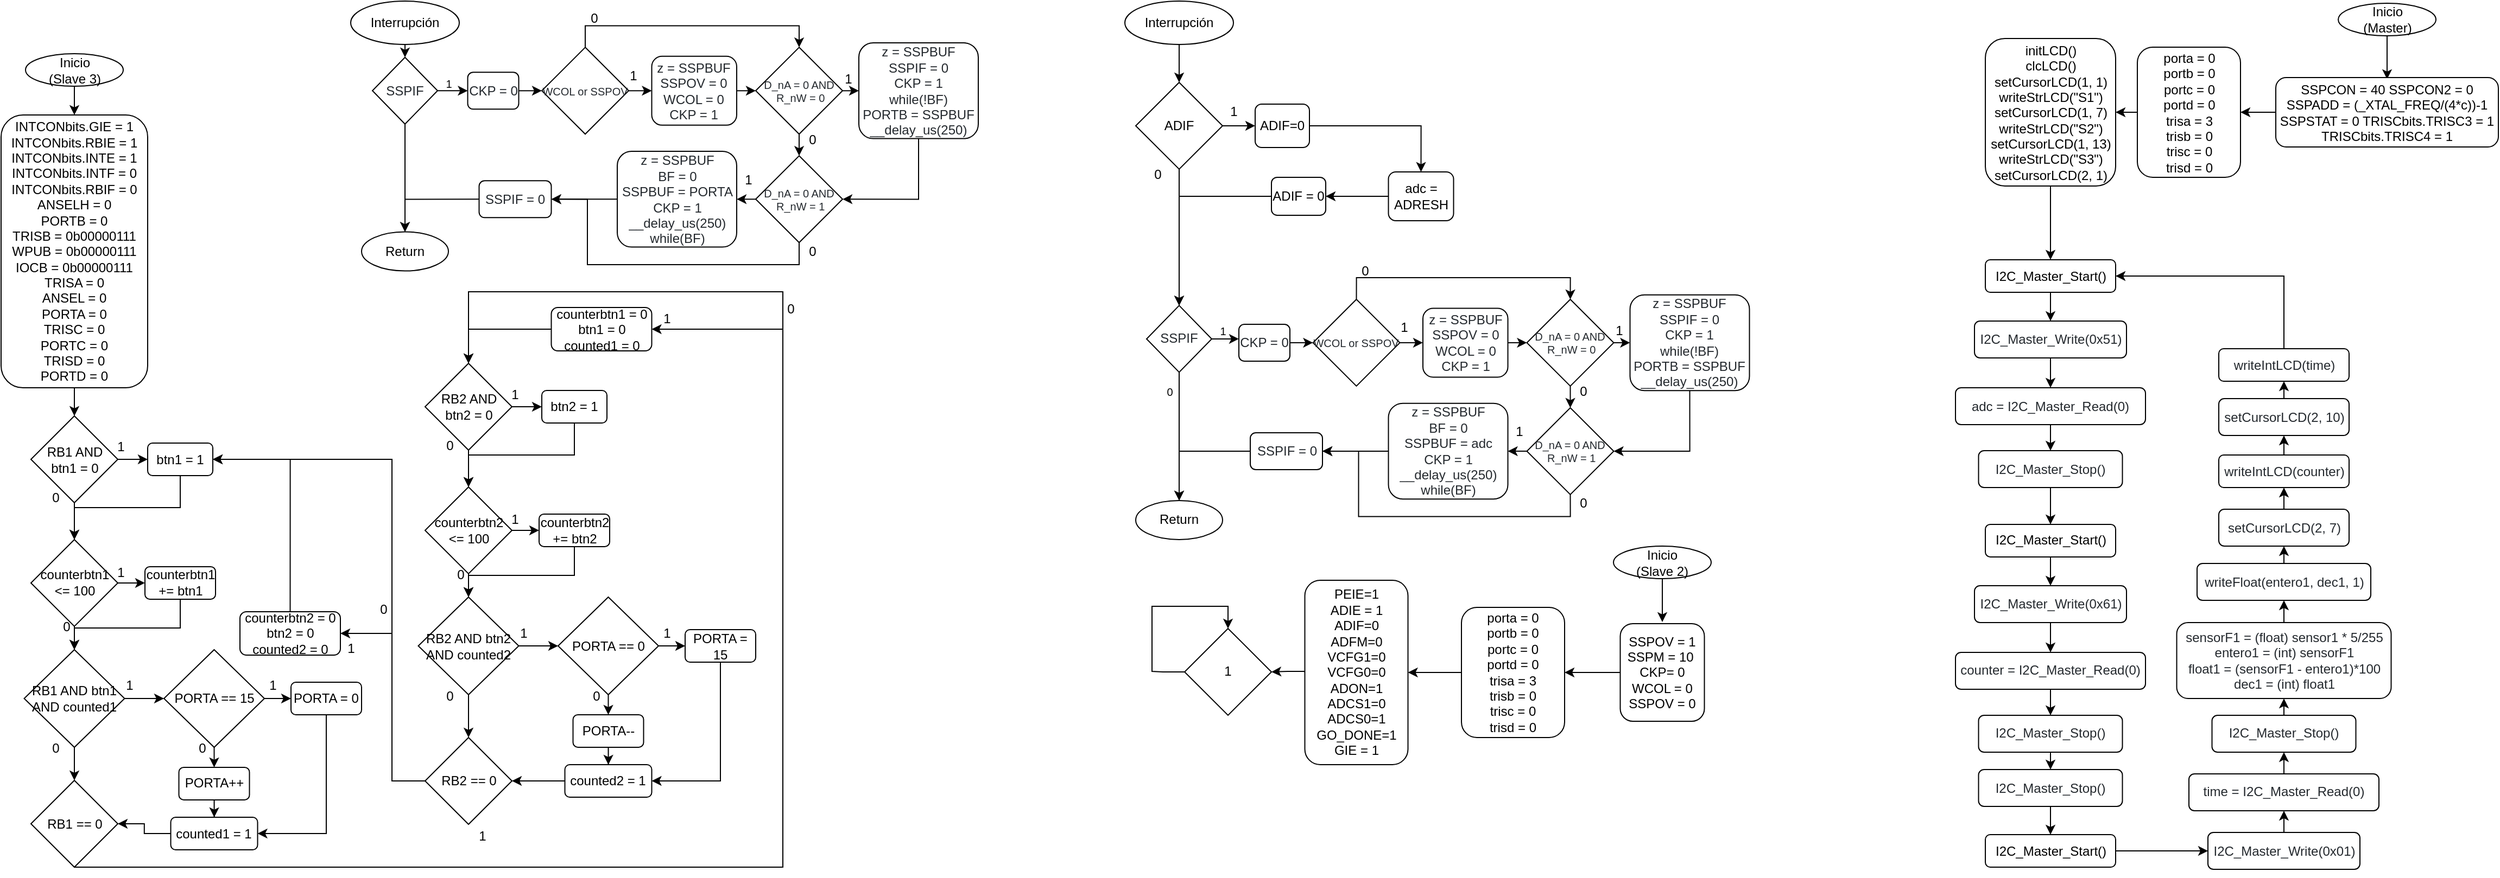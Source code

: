 <mxfile version="12.7.3" type="device"><diagram id="_HrVxU1T9JmMo4HL1Hq9" name="Page-1"><mxGraphModel dx="3213" dy="838" grid="1" gridSize="10" guides="1" tooltips="1" connect="1" arrows="1" fold="1" page="1" pageScale="1" pageWidth="1169" pageHeight="827" math="0" shadow="0"><root><mxCell id="0"/><mxCell id="1" parent="0"/><mxCell id="nwyCCiyuOS1Uqc1a0r33-5" style="edgeStyle=orthogonalEdgeStyle;rounded=0;orthogonalLoop=1;jettySize=auto;html=1;exitX=0;exitY=0.5;exitDx=0;exitDy=0;entryX=1;entryY=0.5;entryDx=0;entryDy=0;" edge="1" parent="1" source="cq2at5FGPF-I5GUaNJ_s-2" target="nwyCCiyuOS1Uqc1a0r33-4"><mxGeometry relative="1" as="geometry"/></mxCell><mxCell id="cq2at5FGPF-I5GUaNJ_s-2" value="porta = 0&lt;br&gt;portb = 0&lt;br&gt;portc = 0&lt;br&gt;portd = 0&lt;br&gt;trisa = 3&lt;br&gt;trisb = 0&lt;br&gt;trisc = 0&lt;br&gt;trisd = 0" style="rounded=1;whiteSpace=wrap;html=1;" parent="1" vertex="1"><mxGeometry x="827.5" y="54.5" width="95" height="120" as="geometry"/></mxCell><mxCell id="q-3BXpOpDifctmWNAOCf-191" style="edgeStyle=orthogonalEdgeStyle;rounded=0;orthogonalLoop=1;jettySize=auto;html=1;exitX=0.5;exitY=1;exitDx=0;exitDy=0;entryX=0.5;entryY=0;entryDx=0;entryDy=0;fontSize=10;" parent="1" source="cq2at5FGPF-I5GUaNJ_s-47" target="q-3BXpOpDifctmWNAOCf-190" edge="1"><mxGeometry relative="1" as="geometry"/></mxCell><mxCell id="cq2at5FGPF-I5GUaNJ_s-47" value="I2C_Master_Start()" style="rounded=1;whiteSpace=wrap;html=1;" parent="1" vertex="1"><mxGeometry x="687.5" y="250.5" width="120" height="30" as="geometry"/></mxCell><mxCell id="q-3BXpOpDifctmWNAOCf-3" style="edgeStyle=orthogonalEdgeStyle;rounded=0;orthogonalLoop=1;jettySize=auto;html=1;exitX=0.5;exitY=1;exitDx=0;exitDy=0;entryX=0.5;entryY=0;entryDx=0;entryDy=0;" parent="1" source="BS_gjXOhdhpvSAIRMVX7-1" edge="1"><mxGeometry relative="1" as="geometry"><mxPoint x="1057.5" y="84.0" as="targetPoint"/></mxGeometry></mxCell><mxCell id="BS_gjXOhdhpvSAIRMVX7-1" value="Inicio&lt;br&gt;(Master)" style="ellipse;whiteSpace=wrap;html=1;" parent="1" vertex="1"><mxGeometry x="1012.5" y="14" width="90" height="30" as="geometry"/></mxCell><mxCell id="BS_gjXOhdhpvSAIRMVX7-65" style="edgeStyle=orthogonalEdgeStyle;rounded=0;orthogonalLoop=1;jettySize=auto;html=1;exitX=0.5;exitY=1;exitDx=0;exitDy=0;entryX=0.5;entryY=0;entryDx=0;entryDy=0;" parent="1" edge="1"><mxGeometry relative="1" as="geometry"><mxPoint x="430" y="355" as="targetPoint"/></mxGeometry></mxCell><mxCell id="BS_gjXOhdhpvSAIRMVX7-66" style="edgeStyle=orthogonalEdgeStyle;rounded=0;orthogonalLoop=1;jettySize=auto;html=1;exitX=0.5;exitY=1;exitDx=0;exitDy=0;entryX=0.5;entryY=0;entryDx=0;entryDy=0;" parent="1" edge="1"><mxGeometry relative="1" as="geometry"><mxPoint x="430" y="410" as="targetPoint"/></mxGeometry></mxCell><mxCell id="q-3BXpOpDifctmWNAOCf-185" style="edgeStyle=orthogonalEdgeStyle;rounded=0;orthogonalLoop=1;jettySize=auto;html=1;exitX=0;exitY=0.5;exitDx=0;exitDy=0;entryX=1;entryY=0.5;entryDx=0;entryDy=0;fontSize=10;" parent="1" source="q-3BXpOpDifctmWNAOCf-2" target="q-3BXpOpDifctmWNAOCf-6" edge="1"><mxGeometry relative="1" as="geometry"/></mxCell><mxCell id="q-3BXpOpDifctmWNAOCf-2" value="SSPOV = 1&lt;br&gt;SSPM = 10&amp;nbsp;&lt;br&gt;CKP= 0&lt;br&gt;WCOL = 0&lt;br&gt;SSPOV = 0" style="rounded=1;whiteSpace=wrap;html=1;" parent="1" vertex="1"><mxGeometry x="351.25" y="586" width="77.5" height="90" as="geometry"/></mxCell><mxCell id="nwyCCiyuOS1Uqc1a0r33-295" style="edgeStyle=orthogonalEdgeStyle;rounded=0;orthogonalLoop=1;jettySize=auto;html=1;exitX=0;exitY=0.5;exitDx=0;exitDy=0;entryX=1;entryY=0.5;entryDx=0;entryDy=0;" edge="1" parent="1" source="q-3BXpOpDifctmWNAOCf-6" target="q-3BXpOpDifctmWNAOCf-8"><mxGeometry relative="1" as="geometry"/></mxCell><mxCell id="q-3BXpOpDifctmWNAOCf-6" value="porta = 0&lt;br&gt;portb = 0&lt;br&gt;portc = 0&lt;br&gt;portd = 0&lt;br&gt;trisa = 3&lt;br&gt;trisb = 0&lt;br&gt;trisc = 0&lt;br&gt;trisd = 0" style="rounded=1;whiteSpace=wrap;html=1;" parent="1" vertex="1"><mxGeometry x="205" y="571" width="95" height="120" as="geometry"/></mxCell><mxCell id="nwyCCiyuOS1Uqc1a0r33-296" style="edgeStyle=orthogonalEdgeStyle;rounded=0;orthogonalLoop=1;jettySize=auto;html=1;exitX=0;exitY=0.5;exitDx=0;exitDy=0;entryX=1;entryY=0.5;entryDx=0;entryDy=0;" edge="1" parent="1" source="q-3BXpOpDifctmWNAOCf-8" target="q-3BXpOpDifctmWNAOCf-179"><mxGeometry relative="1" as="geometry"><Array as="points"><mxPoint x="61" y="630"/><mxPoint x="45" y="630"/></Array></mxGeometry></mxCell><mxCell id="q-3BXpOpDifctmWNAOCf-8" value="&lt;div style=&quot;white-space: normal&quot;&gt;PEIE=1&lt;/div&gt;&lt;div style=&quot;white-space: normal&quot;&gt;ADIE = 1&lt;/div&gt;&lt;div style=&quot;white-space: normal&quot;&gt;ADIF=0&lt;/div&gt;&lt;div style=&quot;white-space: normal&quot;&gt;ADFM=0&lt;/div&gt;&lt;div style=&quot;white-space: normal&quot;&gt;VCFG1=0&lt;/div&gt;&lt;div style=&quot;white-space: normal&quot;&gt;VCFG0=0&lt;/div&gt;&lt;div style=&quot;white-space: normal&quot;&gt;ADON=1&lt;/div&gt;&lt;div style=&quot;white-space: normal&quot;&gt;ADCS1=0&lt;/div&gt;&lt;div style=&quot;white-space: normal&quot;&gt;ADCS0=1&lt;/div&gt;&lt;div style=&quot;white-space: normal&quot;&gt;GO_DONE=1&lt;/div&gt;&lt;div style=&quot;white-space: normal&quot;&gt;GIE = 1&lt;/div&gt;" style="rounded=1;whiteSpace=wrap;html=1;" parent="1" vertex="1"><mxGeometry x="60.75" y="546" width="95" height="170" as="geometry"/></mxCell><mxCell id="q-3BXpOpDifctmWNAOCf-45" style="edgeStyle=orthogonalEdgeStyle;rounded=0;orthogonalLoop=1;jettySize=auto;html=1;exitX=0.5;exitY=0;exitDx=0;exitDy=0;entryX=0.5;entryY=1;entryDx=0;entryDy=0;" parent="1" edge="1"><mxGeometry relative="1" as="geometry"><mxPoint x="-952.5" y="275" as="sourcePoint"/></mxGeometry></mxCell><mxCell id="q-3BXpOpDifctmWNAOCf-49" style="edgeStyle=orthogonalEdgeStyle;rounded=0;orthogonalLoop=1;jettySize=auto;html=1;exitX=0.5;exitY=1;exitDx=0;exitDy=0;entryX=0.5;entryY=0;entryDx=0;entryDy=0;" parent="1" source="q-3BXpOpDifctmWNAOCf-50" edge="1"><mxGeometry relative="1" as="geometry"><mxPoint x="390" y="584.5" as="targetPoint"/></mxGeometry></mxCell><mxCell id="q-3BXpOpDifctmWNAOCf-50" value="Inicio&lt;br&gt;(Slave 2)" style="ellipse;whiteSpace=wrap;html=1;" parent="1" vertex="1"><mxGeometry x="345" y="514.5" width="90" height="30" as="geometry"/></mxCell><mxCell id="q-3BXpOpDifctmWNAOCf-112" style="edgeStyle=orthogonalEdgeStyle;rounded=0;orthogonalLoop=1;jettySize=auto;html=1;exitX=0.5;exitY=1;exitDx=0;exitDy=0;entryX=0.5;entryY=0;entryDx=0;entryDy=0;" parent="1" source="q-3BXpOpDifctmWNAOCf-113" target="q-3BXpOpDifctmWNAOCf-118" edge="1"><mxGeometry relative="1" as="geometry"/></mxCell><mxCell id="q-3BXpOpDifctmWNAOCf-113" value="Interrupción" style="ellipse;whiteSpace=wrap;html=1;" parent="1" vertex="1"><mxGeometry x="-105" y="11.97" width="100" height="40" as="geometry"/></mxCell><mxCell id="q-3BXpOpDifctmWNAOCf-114" style="edgeStyle=orthogonalEdgeStyle;rounded=0;orthogonalLoop=1;jettySize=auto;html=1;exitX=1;exitY=0.5;exitDx=0;exitDy=0;entryX=0.5;entryY=0;entryDx=0;entryDy=0;" parent="1" source="q-3BXpOpDifctmWNAOCf-115" target="q-3BXpOpDifctmWNAOCf-131" edge="1"><mxGeometry relative="1" as="geometry"><mxPoint x="95" y="126.97" as="targetPoint"/></mxGeometry></mxCell><mxCell id="q-3BXpOpDifctmWNAOCf-115" value="ADIF=0" style="rounded=1;whiteSpace=wrap;html=1;" parent="1" vertex="1"><mxGeometry x="15" y="106.97" width="50" height="40" as="geometry"/></mxCell><mxCell id="q-3BXpOpDifctmWNAOCf-116" style="edgeStyle=orthogonalEdgeStyle;rounded=0;orthogonalLoop=1;jettySize=auto;html=1;exitX=1;exitY=0.5;exitDx=0;exitDy=0;entryX=0;entryY=0.5;entryDx=0;entryDy=0;" parent="1" source="q-3BXpOpDifctmWNAOCf-118" target="q-3BXpOpDifctmWNAOCf-115" edge="1"><mxGeometry relative="1" as="geometry"/></mxCell><mxCell id="q-3BXpOpDifctmWNAOCf-163" style="edgeStyle=orthogonalEdgeStyle;rounded=0;orthogonalLoop=1;jettySize=auto;html=1;exitX=0.5;exitY=1;exitDx=0;exitDy=0;entryX=0.5;entryY=0;entryDx=0;entryDy=0;fontSize=10;" parent="1" source="q-3BXpOpDifctmWNAOCf-118" target="q-3BXpOpDifctmWNAOCf-162" edge="1"><mxGeometry relative="1" as="geometry"/></mxCell><mxCell id="q-3BXpOpDifctmWNAOCf-118" value="ADIF" style="rhombus;whiteSpace=wrap;html=1;" parent="1" vertex="1"><mxGeometry x="-95" y="86.97" width="80" height="80" as="geometry"/></mxCell><mxCell id="nwyCCiyuOS1Uqc1a0r33-300" style="edgeStyle=orthogonalEdgeStyle;rounded=0;orthogonalLoop=1;jettySize=auto;html=1;exitX=0;exitY=0.5;exitDx=0;exitDy=0;entryX=1;entryY=0.5;entryDx=0;entryDy=0;" edge="1" parent="1" source="q-3BXpOpDifctmWNAOCf-131" target="q-3BXpOpDifctmWNAOCf-154"><mxGeometry relative="1" as="geometry"/></mxCell><mxCell id="q-3BXpOpDifctmWNAOCf-131" value="adc = ADRESH" style="rounded=1;whiteSpace=wrap;html=1;" parent="1" vertex="1"><mxGeometry x="137.75" y="169.47" width="60" height="45" as="geometry"/></mxCell><mxCell id="q-3BXpOpDifctmWNAOCf-137" value="1" style="text;html=1;align=center;verticalAlign=middle;resizable=0;points=[];autosize=1;" parent="1" vertex="1"><mxGeometry x="-15" y="104.47" width="20" height="20" as="geometry"/></mxCell><mxCell id="q-3BXpOpDifctmWNAOCf-138" value="0" style="text;html=1;align=center;verticalAlign=middle;resizable=0;points=[];autosize=1;" parent="1" vertex="1"><mxGeometry x="-85" y="161.97" width="20" height="20" as="geometry"/></mxCell><mxCell id="q-3BXpOpDifctmWNAOCf-149" value="Return" style="ellipse;whiteSpace=wrap;html=1;" parent="1" vertex="1"><mxGeometry x="-95" y="472.44" width="80" height="36.03" as="geometry"/></mxCell><mxCell id="q-3BXpOpDifctmWNAOCf-164" style="edgeStyle=orthogonalEdgeStyle;rounded=0;orthogonalLoop=1;jettySize=auto;html=1;exitX=0;exitY=0.5;exitDx=0;exitDy=0;entryX=0.5;entryY=0;entryDx=0;entryDy=0;fontSize=10;" parent="1" source="q-3BXpOpDifctmWNAOCf-154" target="q-3BXpOpDifctmWNAOCf-162" edge="1"><mxGeometry relative="1" as="geometry"/></mxCell><mxCell id="q-3BXpOpDifctmWNAOCf-154" value="ADIF = 0" style="rounded=1;whiteSpace=wrap;html=1;" parent="1" vertex="1"><mxGeometry x="30" y="174.47" width="50" height="35" as="geometry"/></mxCell><mxCell id="q-3BXpOpDifctmWNAOCf-165" style="edgeStyle=orthogonalEdgeStyle;rounded=0;orthogonalLoop=1;jettySize=auto;html=1;exitX=1;exitY=0.5;exitDx=0;exitDy=0;entryX=0;entryY=0.5;entryDx=0;entryDy=0;fontSize=10;" parent="1" source="q-3BXpOpDifctmWNAOCf-162" edge="1"><mxGeometry relative="1" as="geometry"><mxPoint y="323.47" as="targetPoint"/></mxGeometry></mxCell><mxCell id="q-3BXpOpDifctmWNAOCf-174" style="edgeStyle=orthogonalEdgeStyle;rounded=0;orthogonalLoop=1;jettySize=auto;html=1;exitX=0.5;exitY=1;exitDx=0;exitDy=0;entryX=0.5;entryY=0;entryDx=0;entryDy=0;fontSize=10;" parent="1" source="q-3BXpOpDifctmWNAOCf-162" target="q-3BXpOpDifctmWNAOCf-149" edge="1"><mxGeometry relative="1" as="geometry"/></mxCell><mxCell id="q-3BXpOpDifctmWNAOCf-162" value="&lt;span style=&quot;color: rgb(36 , 41 , 46) ; font-family: , &amp;#34;consolas&amp;#34; , &amp;#34;liberation mono&amp;#34; , &amp;#34;menlo&amp;#34; , monospace ; font-size: 12px ; white-space: pre ; background-color: rgb(255 , 255 , 255)&quot;&gt;SSPIF&lt;/span&gt;" style="rhombus;whiteSpace=wrap;html=1;fontSize=10;" parent="1" vertex="1"><mxGeometry x="-85" y="292.71" width="60" height="61.51" as="geometry"/></mxCell><mxCell id="q-3BXpOpDifctmWNAOCf-166" value="1" style="text;html=1;align=center;verticalAlign=middle;resizable=0;points=[];autosize=1;fontSize=10;" parent="1" vertex="1"><mxGeometry x="-25" y="306.47" width="20" height="20" as="geometry"/></mxCell><mxCell id="q-3BXpOpDifctmWNAOCf-179" value="1" style="rhombus;whiteSpace=wrap;html=1;" parent="1" vertex="1"><mxGeometry x="-50" y="590.47" width="80" height="80" as="geometry"/></mxCell><mxCell id="q-3BXpOpDifctmWNAOCf-184" value="0" style="text;html=1;align=center;verticalAlign=middle;resizable=0;points=[];autosize=1;fontSize=10;" parent="1" vertex="1"><mxGeometry x="-73.75" y="361.97" width="20" height="20" as="geometry"/></mxCell><mxCell id="q-3BXpOpDifctmWNAOCf-201" style="edgeStyle=orthogonalEdgeStyle;rounded=0;orthogonalLoop=1;jettySize=auto;html=1;exitX=0.5;exitY=1;exitDx=0;exitDy=0;entryX=0.5;entryY=0;entryDx=0;entryDy=0;fontSize=10;" parent="1" source="q-3BXpOpDifctmWNAOCf-190" target="nwyCCiyuOS1Uqc1a0r33-7" edge="1"><mxGeometry relative="1" as="geometry"><mxPoint x="747.5" y="371.51" as="targetPoint"/></mxGeometry></mxCell><mxCell id="q-3BXpOpDifctmWNAOCf-190" value="&lt;font color=&quot;#24292e&quot;&gt;&lt;span style=&quot;white-space: pre&quot;&gt;I2C_Master_Write(0x51)&lt;/span&gt;&lt;/font&gt;" style="rounded=1;whiteSpace=wrap;html=1;" parent="1" vertex="1"><mxGeometry x="677.5" y="307.03" width="140" height="34" as="geometry"/></mxCell><mxCell id="nwyCCiyuOS1Uqc1a0r33-3" style="edgeStyle=orthogonalEdgeStyle;rounded=0;orthogonalLoop=1;jettySize=auto;html=1;exitX=0;exitY=0.5;exitDx=0;exitDy=0;entryX=1;entryY=0.5;entryDx=0;entryDy=0;" edge="1" parent="1" source="nwyCCiyuOS1Uqc1a0r33-1" target="cq2at5FGPF-I5GUaNJ_s-2"><mxGeometry relative="1" as="geometry"/></mxCell><mxCell id="nwyCCiyuOS1Uqc1a0r33-1" value="SSPCON = 40 SSPCON2 = 0 SSPADD = (_XTAL_FREQ/(4*c))-1&lt;br&gt;SSPSTAT = 0 TRISCbits.TRISC3 = 1&lt;br&gt;TRISCbits.TRISC4 = 1" style="rounded=1;whiteSpace=wrap;html=1;" vertex="1" parent="1"><mxGeometry x="955" y="82.5" width="205" height="64" as="geometry"/></mxCell><mxCell id="nwyCCiyuOS1Uqc1a0r33-6" style="edgeStyle=orthogonalEdgeStyle;rounded=0;orthogonalLoop=1;jettySize=auto;html=1;exitX=0.5;exitY=1;exitDx=0;exitDy=0;entryX=0.5;entryY=0;entryDx=0;entryDy=0;" edge="1" parent="1" source="nwyCCiyuOS1Uqc1a0r33-4" target="cq2at5FGPF-I5GUaNJ_s-47"><mxGeometry relative="1" as="geometry"/></mxCell><mxCell id="nwyCCiyuOS1Uqc1a0r33-4" value="initLCD() &lt;br&gt;clcLCD() setCursorLCD(1, 1)&lt;br&gt;writeStrLCD(&quot;S1&quot;)&lt;br&gt;setCursorLCD(1, 7)&lt;br&gt;writeStrLCD(&quot;S2&quot;)&lt;br&gt;setCursorLCD(1, 13)&lt;br&gt;writeStrLCD(&quot;S3&quot;)&lt;br&gt;setCursorLCD(2, 1)" style="rounded=1;whiteSpace=wrap;html=1;" vertex="1" parent="1"><mxGeometry x="687.5" y="46.5" width="120" height="136" as="geometry"/></mxCell><mxCell id="nwyCCiyuOS1Uqc1a0r33-9" style="edgeStyle=orthogonalEdgeStyle;rounded=0;orthogonalLoop=1;jettySize=auto;html=1;exitX=0.5;exitY=1;exitDx=0;exitDy=0;entryX=0.5;entryY=0;entryDx=0;entryDy=0;" edge="1" parent="1" source="nwyCCiyuOS1Uqc1a0r33-7" target="nwyCCiyuOS1Uqc1a0r33-8"><mxGeometry relative="1" as="geometry"/></mxCell><mxCell id="nwyCCiyuOS1Uqc1a0r33-7" value="&lt;font color=&quot;#24292e&quot;&gt;&lt;span style=&quot;white-space: pre&quot;&gt;adc = I2C_Master_Read(0)&lt;/span&gt;&lt;/font&gt;" style="rounded=1;whiteSpace=wrap;html=1;" vertex="1" parent="1"><mxGeometry x="660" y="368.5" width="175" height="34" as="geometry"/></mxCell><mxCell id="nwyCCiyuOS1Uqc1a0r33-17" style="edgeStyle=orthogonalEdgeStyle;rounded=0;orthogonalLoop=1;jettySize=auto;html=1;exitX=0.5;exitY=1;exitDx=0;exitDy=0;entryX=0.5;entryY=0;entryDx=0;entryDy=0;" edge="1" parent="1" source="nwyCCiyuOS1Uqc1a0r33-8" target="nwyCCiyuOS1Uqc1a0r33-11"><mxGeometry relative="1" as="geometry"/></mxCell><mxCell id="nwyCCiyuOS1Uqc1a0r33-8" value="&lt;font color=&quot;#24292e&quot;&gt;&lt;span style=&quot;white-space: pre&quot;&gt;I2C_Master_Stop()&lt;/span&gt;&lt;/font&gt;" style="rounded=1;whiteSpace=wrap;html=1;" vertex="1" parent="1"><mxGeometry x="681.25" y="426.5" width="132.5" height="34" as="geometry"/></mxCell><mxCell id="nwyCCiyuOS1Uqc1a0r33-10" style="edgeStyle=orthogonalEdgeStyle;rounded=0;orthogonalLoop=1;jettySize=auto;html=1;exitX=0.5;exitY=1;exitDx=0;exitDy=0;entryX=0.5;entryY=0;entryDx=0;entryDy=0;fontSize=10;" edge="1" parent="1" source="nwyCCiyuOS1Uqc1a0r33-11" target="nwyCCiyuOS1Uqc1a0r33-13"><mxGeometry relative="1" as="geometry"/></mxCell><mxCell id="nwyCCiyuOS1Uqc1a0r33-11" value="I2C_Master_Start()" style="rounded=1;whiteSpace=wrap;html=1;" vertex="1" parent="1"><mxGeometry x="687.5" y="494.47" width="120" height="30" as="geometry"/></mxCell><mxCell id="nwyCCiyuOS1Uqc1a0r33-12" style="edgeStyle=orthogonalEdgeStyle;rounded=0;orthogonalLoop=1;jettySize=auto;html=1;exitX=0.5;exitY=1;exitDx=0;exitDy=0;entryX=0.5;entryY=0;entryDx=0;entryDy=0;fontSize=10;" edge="1" parent="1" source="nwyCCiyuOS1Uqc1a0r33-13" target="nwyCCiyuOS1Uqc1a0r33-15"><mxGeometry relative="1" as="geometry"><mxPoint x="747.5" y="615.48" as="targetPoint"/></mxGeometry></mxCell><mxCell id="nwyCCiyuOS1Uqc1a0r33-13" value="&lt;font color=&quot;#24292e&quot;&gt;&lt;span style=&quot;white-space: pre&quot;&gt;I2C_Master_Write(0x61)&lt;/span&gt;&lt;/font&gt;" style="rounded=1;whiteSpace=wrap;html=1;" vertex="1" parent="1"><mxGeometry x="677.5" y="551" width="140" height="34" as="geometry"/></mxCell><mxCell id="nwyCCiyuOS1Uqc1a0r33-14" style="edgeStyle=orthogonalEdgeStyle;rounded=0;orthogonalLoop=1;jettySize=auto;html=1;exitX=0.5;exitY=1;exitDx=0;exitDy=0;entryX=0.5;entryY=0;entryDx=0;entryDy=0;" edge="1" parent="1" source="nwyCCiyuOS1Uqc1a0r33-15" target="nwyCCiyuOS1Uqc1a0r33-16"><mxGeometry relative="1" as="geometry"/></mxCell><mxCell id="nwyCCiyuOS1Uqc1a0r33-15" value="&lt;font color=&quot;#24292e&quot;&gt;&lt;span style=&quot;white-space: pre&quot;&gt;counter = I2C_Master_Read(0)&lt;/span&gt;&lt;/font&gt;" style="rounded=1;whiteSpace=wrap;html=1;" vertex="1" parent="1"><mxGeometry x="660" y="612.47" width="175" height="34" as="geometry"/></mxCell><mxCell id="nwyCCiyuOS1Uqc1a0r33-27" style="edgeStyle=orthogonalEdgeStyle;rounded=0;orthogonalLoop=1;jettySize=auto;html=1;exitX=0.5;exitY=1;exitDx=0;exitDy=0;entryX=0.5;entryY=0;entryDx=0;entryDy=0;" edge="1" parent="1" source="nwyCCiyuOS1Uqc1a0r33-16" target="nwyCCiyuOS1Uqc1a0r33-19"><mxGeometry relative="1" as="geometry"/></mxCell><mxCell id="nwyCCiyuOS1Uqc1a0r33-16" value="&lt;font color=&quot;#24292e&quot;&gt;&lt;span style=&quot;white-space: pre&quot;&gt;I2C_Master_Stop()&lt;/span&gt;&lt;/font&gt;" style="rounded=1;whiteSpace=wrap;html=1;" vertex="1" parent="1"><mxGeometry x="681.25" y="670.47" width="132.5" height="34" as="geometry"/></mxCell><mxCell id="nwyCCiyuOS1Uqc1a0r33-28" style="edgeStyle=orthogonalEdgeStyle;rounded=0;orthogonalLoop=1;jettySize=auto;html=1;exitX=0.5;exitY=1;exitDx=0;exitDy=0;entryX=0.5;entryY=0;entryDx=0;entryDy=0;" edge="1" parent="1" source="nwyCCiyuOS1Uqc1a0r33-19" target="nwyCCiyuOS1Uqc1a0r33-21"><mxGeometry relative="1" as="geometry"/></mxCell><mxCell id="nwyCCiyuOS1Uqc1a0r33-19" value="&lt;font color=&quot;#24292e&quot;&gt;&lt;span style=&quot;white-space: pre&quot;&gt;I2C_Master_Stop()&lt;/span&gt;&lt;/font&gt;" style="rounded=1;whiteSpace=wrap;html=1;" vertex="1" parent="1"><mxGeometry x="681.25" y="720.5" width="132.5" height="34" as="geometry"/></mxCell><mxCell id="nwyCCiyuOS1Uqc1a0r33-29" style="edgeStyle=orthogonalEdgeStyle;rounded=0;orthogonalLoop=1;jettySize=auto;html=1;exitX=1;exitY=0.5;exitDx=0;exitDy=0;entryX=0;entryY=0.5;entryDx=0;entryDy=0;" edge="1" parent="1" source="nwyCCiyuOS1Uqc1a0r33-21" target="nwyCCiyuOS1Uqc1a0r33-23"><mxGeometry relative="1" as="geometry"/></mxCell><mxCell id="nwyCCiyuOS1Uqc1a0r33-21" value="I2C_Master_Start()" style="rounded=1;whiteSpace=wrap;html=1;" vertex="1" parent="1"><mxGeometry x="687.5" y="780.5" width="120" height="30" as="geometry"/></mxCell><mxCell id="nwyCCiyuOS1Uqc1a0r33-30" style="edgeStyle=orthogonalEdgeStyle;rounded=0;orthogonalLoop=1;jettySize=auto;html=1;exitX=0.5;exitY=0;exitDx=0;exitDy=0;entryX=0.5;entryY=1;entryDx=0;entryDy=0;" edge="1" parent="1" source="nwyCCiyuOS1Uqc1a0r33-23" target="nwyCCiyuOS1Uqc1a0r33-25"><mxGeometry relative="1" as="geometry"/></mxCell><mxCell id="nwyCCiyuOS1Uqc1a0r33-23" value="&lt;font color=&quot;#24292e&quot;&gt;&lt;span style=&quot;white-space: pre&quot;&gt;I2C_Master_Write(0x01)&lt;/span&gt;&lt;/font&gt;" style="rounded=1;whiteSpace=wrap;html=1;" vertex="1" parent="1"><mxGeometry x="892.5" y="778.5" width="140" height="34" as="geometry"/></mxCell><mxCell id="nwyCCiyuOS1Uqc1a0r33-31" style="edgeStyle=orthogonalEdgeStyle;rounded=0;orthogonalLoop=1;jettySize=auto;html=1;exitX=0.5;exitY=0;exitDx=0;exitDy=0;entryX=0.5;entryY=1;entryDx=0;entryDy=0;" edge="1" parent="1" source="nwyCCiyuOS1Uqc1a0r33-25" target="nwyCCiyuOS1Uqc1a0r33-26"><mxGeometry relative="1" as="geometry"/></mxCell><mxCell id="nwyCCiyuOS1Uqc1a0r33-25" value="&lt;font color=&quot;#24292e&quot;&gt;&lt;span style=&quot;white-space: pre&quot;&gt;time = I2C_Master_Read(0)&lt;/span&gt;&lt;/font&gt;" style="rounded=1;whiteSpace=wrap;html=1;" vertex="1" parent="1"><mxGeometry x="875" y="724.47" width="175" height="34" as="geometry"/></mxCell><mxCell id="nwyCCiyuOS1Uqc1a0r33-33" style="edgeStyle=orthogonalEdgeStyle;rounded=0;orthogonalLoop=1;jettySize=auto;html=1;exitX=0.5;exitY=0;exitDx=0;exitDy=0;entryX=0.5;entryY=1;entryDx=0;entryDy=0;" edge="1" parent="1" source="nwyCCiyuOS1Uqc1a0r33-26" target="nwyCCiyuOS1Uqc1a0r33-32"><mxGeometry relative="1" as="geometry"/></mxCell><mxCell id="nwyCCiyuOS1Uqc1a0r33-26" value="&lt;font color=&quot;#24292e&quot;&gt;&lt;span style=&quot;white-space: pre&quot;&gt;I2C_Master_Stop()&lt;/span&gt;&lt;/font&gt;" style="rounded=1;whiteSpace=wrap;html=1;" vertex="1" parent="1"><mxGeometry x="896.25" y="670.47" width="132.5" height="34" as="geometry"/></mxCell><mxCell id="nwyCCiyuOS1Uqc1a0r33-35" style="edgeStyle=orthogonalEdgeStyle;rounded=0;orthogonalLoop=1;jettySize=auto;html=1;exitX=0.5;exitY=0;exitDx=0;exitDy=0;entryX=0.5;entryY=1;entryDx=0;entryDy=0;" edge="1" parent="1" source="nwyCCiyuOS1Uqc1a0r33-32" target="nwyCCiyuOS1Uqc1a0r33-34"><mxGeometry relative="1" as="geometry"/></mxCell><mxCell id="nwyCCiyuOS1Uqc1a0r33-32" value="&lt;font color=&quot;#24292e&quot;&gt;&lt;span style=&quot;white-space: pre&quot;&gt;sensorF1 = (float) sensor1 * 5/255&lt;br/&gt;entero1 = (int) sensorF1&lt;br/&gt;float1 = (sensorF1 - entero1)*100&lt;br/&gt;dec1 = (int) float1&lt;/span&gt;&lt;/font&gt;" style="rounded=1;whiteSpace=wrap;html=1;" vertex="1" parent="1"><mxGeometry x="863.75" y="585" width="197.5" height="70" as="geometry"/></mxCell><mxCell id="nwyCCiyuOS1Uqc1a0r33-38" style="edgeStyle=orthogonalEdgeStyle;rounded=0;orthogonalLoop=1;jettySize=auto;html=1;exitX=0.5;exitY=0;exitDx=0;exitDy=0;entryX=0.5;entryY=1;entryDx=0;entryDy=0;" edge="1" parent="1" source="nwyCCiyuOS1Uqc1a0r33-34" target="nwyCCiyuOS1Uqc1a0r33-36"><mxGeometry relative="1" as="geometry"/></mxCell><mxCell id="nwyCCiyuOS1Uqc1a0r33-34" value="&lt;font color=&quot;#24292e&quot;&gt;&lt;span style=&quot;white-space: pre&quot;&gt;writeFloat(entero1, dec1, 1)&lt;/span&gt;&lt;/font&gt;" style="rounded=1;whiteSpace=wrap;html=1;" vertex="1" parent="1"><mxGeometry x="882.5" y="530.5" width="160" height="34" as="geometry"/></mxCell><mxCell id="nwyCCiyuOS1Uqc1a0r33-40" style="edgeStyle=orthogonalEdgeStyle;rounded=0;orthogonalLoop=1;jettySize=auto;html=1;exitX=0.5;exitY=0;exitDx=0;exitDy=0;entryX=0.5;entryY=1;entryDx=0;entryDy=0;" edge="1" parent="1" source="nwyCCiyuOS1Uqc1a0r33-36" target="nwyCCiyuOS1Uqc1a0r33-39"><mxGeometry relative="1" as="geometry"/></mxCell><mxCell id="nwyCCiyuOS1Uqc1a0r33-36" value="&lt;font color=&quot;#24292e&quot;&gt;&lt;span style=&quot;white-space: pre&quot;&gt;setCursorLCD(2, 7)&lt;/span&gt;&lt;/font&gt;" style="rounded=1;whiteSpace=wrap;html=1;" vertex="1" parent="1"><mxGeometry x="902.5" y="480.5" width="120" height="34" as="geometry"/></mxCell><mxCell id="nwyCCiyuOS1Uqc1a0r33-42" style="edgeStyle=orthogonalEdgeStyle;rounded=0;orthogonalLoop=1;jettySize=auto;html=1;exitX=0.5;exitY=0;exitDx=0;exitDy=0;entryX=0.5;entryY=1;entryDx=0;entryDy=0;" edge="1" parent="1" source="nwyCCiyuOS1Uqc1a0r33-39" target="nwyCCiyuOS1Uqc1a0r33-41"><mxGeometry relative="1" as="geometry"/></mxCell><mxCell id="nwyCCiyuOS1Uqc1a0r33-39" value="&lt;font color=&quot;#24292e&quot;&gt;&lt;span style=&quot;white-space: pre&quot;&gt;writeIntLCD(counter)&lt;/span&gt;&lt;/font&gt;" style="rounded=1;whiteSpace=wrap;html=1;" vertex="1" parent="1"><mxGeometry x="902.5" y="430.5" width="120" height="30" as="geometry"/></mxCell><mxCell id="nwyCCiyuOS1Uqc1a0r33-44" style="edgeStyle=orthogonalEdgeStyle;rounded=0;orthogonalLoop=1;jettySize=auto;html=1;exitX=0.5;exitY=0;exitDx=0;exitDy=0;entryX=0.5;entryY=1;entryDx=0;entryDy=0;" edge="1" parent="1" source="nwyCCiyuOS1Uqc1a0r33-41" target="nwyCCiyuOS1Uqc1a0r33-43"><mxGeometry relative="1" as="geometry"/></mxCell><mxCell id="nwyCCiyuOS1Uqc1a0r33-41" value="&lt;font color=&quot;#24292e&quot;&gt;&lt;span style=&quot;white-space: pre&quot;&gt;setCursorLCD(2, 10)&lt;/span&gt;&lt;/font&gt;" style="rounded=1;whiteSpace=wrap;html=1;" vertex="1" parent="1"><mxGeometry x="902.5" y="378.5" width="120" height="34" as="geometry"/></mxCell><mxCell id="nwyCCiyuOS1Uqc1a0r33-45" style="edgeStyle=orthogonalEdgeStyle;rounded=0;orthogonalLoop=1;jettySize=auto;html=1;exitX=0.5;exitY=0;exitDx=0;exitDy=0;entryX=1;entryY=0.5;entryDx=0;entryDy=0;" edge="1" parent="1" source="nwyCCiyuOS1Uqc1a0r33-43" target="cq2at5FGPF-I5GUaNJ_s-47"><mxGeometry relative="1" as="geometry"/></mxCell><mxCell id="nwyCCiyuOS1Uqc1a0r33-43" value="&lt;font color=&quot;#24292e&quot;&gt;&lt;span style=&quot;white-space: pre&quot;&gt;writeIntLCD(time)&lt;/span&gt;&lt;/font&gt;" style="rounded=1;whiteSpace=wrap;html=1;" vertex="1" parent="1"><mxGeometry x="902.5" y="332.5" width="120" height="30" as="geometry"/></mxCell><mxCell id="nwyCCiyuOS1Uqc1a0r33-111" style="edgeStyle=orthogonalEdgeStyle;rounded=0;orthogonalLoop=1;jettySize=auto;html=1;exitX=0.5;exitY=1;exitDx=0;exitDy=0;entryX=0.5;entryY=0;entryDx=0;entryDy=0;" edge="1" parent="1" source="nwyCCiyuOS1Uqc1a0r33-49" target="nwyCCiyuOS1Uqc1a0r33-109"><mxGeometry relative="1" as="geometry"/></mxCell><mxCell id="nwyCCiyuOS1Uqc1a0r33-49" value="&lt;div&gt;INTCONbits.GIE = 1&lt;/div&gt;&lt;div&gt;INTCONbits.RBIE = 1&lt;/div&gt;&lt;div&gt;INTCONbits.INTE = 1&lt;/div&gt;&lt;div&gt;INTCONbits.INTF = 0&lt;/div&gt;&lt;div&gt;INTCONbits.RBIF = 0&lt;/div&gt;&lt;div&gt;ANSELH = 0&lt;/div&gt;&lt;div&gt;PORTB = 0&lt;/div&gt;&lt;div&gt;TRISB = 0b00000111&lt;/div&gt;&lt;div&gt;WPUB = 0b00000111&lt;/div&gt;&lt;div&gt;IOCB = 0b00000111&lt;/div&gt;&lt;div&gt;TRISA = 0&lt;/div&gt;&lt;div&gt;ANSEL = 0&lt;/div&gt;&lt;div&gt;PORTA = 0&lt;/div&gt;&lt;div&gt;TRISC = 0&lt;/div&gt;&lt;div&gt;PORTC = 0&lt;/div&gt;&lt;div&gt;TRISD = 0&lt;/div&gt;&lt;div&gt;PORTD = 0&lt;/div&gt;" style="rounded=1;whiteSpace=wrap;html=1;" vertex="1" parent="1"><mxGeometry x="-1140" y="117" width="135" height="251.53" as="geometry"/></mxCell><mxCell id="nwyCCiyuOS1Uqc1a0r33-108" style="edgeStyle=orthogonalEdgeStyle;rounded=0;orthogonalLoop=1;jettySize=auto;html=1;exitX=0.5;exitY=1;exitDx=0;exitDy=0;entryX=0.5;entryY=0;entryDx=0;entryDy=0;" edge="1" parent="1" source="nwyCCiyuOS1Uqc1a0r33-53" target="nwyCCiyuOS1Uqc1a0r33-49"><mxGeometry relative="1" as="geometry"/></mxCell><mxCell id="nwyCCiyuOS1Uqc1a0r33-53" value="Inicio&lt;br&gt;(Slave 3)" style="ellipse;whiteSpace=wrap;html=1;" vertex="1" parent="1"><mxGeometry x="-1117.5" y="60.5" width="90" height="30" as="geometry"/></mxCell><mxCell id="nwyCCiyuOS1Uqc1a0r33-244" style="edgeStyle=orthogonalEdgeStyle;rounded=0;orthogonalLoop=1;jettySize=auto;html=1;exitX=0.5;exitY=1;exitDx=0;exitDy=0;entryX=0.5;entryY=0;entryDx=0;entryDy=0;" edge="1" parent="1" source="nwyCCiyuOS1Uqc1a0r33-55" target="nwyCCiyuOS1Uqc1a0r33-93"><mxGeometry relative="1" as="geometry"/></mxCell><mxCell id="nwyCCiyuOS1Uqc1a0r33-55" value="Interrupción" style="ellipse;whiteSpace=wrap;html=1;" vertex="1" parent="1"><mxGeometry x="-818" y="11.97" width="100" height="40" as="geometry"/></mxCell><mxCell id="nwyCCiyuOS1Uqc1a0r33-81" value="Return" style="ellipse;whiteSpace=wrap;html=1;" vertex="1" parent="1"><mxGeometry x="-808" y="224.75" width="80" height="36.03" as="geometry"/></mxCell><mxCell id="nwyCCiyuOS1Uqc1a0r33-86" style="edgeStyle=orthogonalEdgeStyle;rounded=0;orthogonalLoop=1;jettySize=auto;html=1;exitX=1;exitY=0.5;exitDx=0;exitDy=0;entryX=0;entryY=0.5;entryDx=0;entryDy=0;fontSize=10;" edge="1" parent="1" source="nwyCCiyuOS1Uqc1a0r33-87" target="nwyCCiyuOS1Uqc1a0r33-90"><mxGeometry relative="1" as="geometry"/></mxCell><mxCell id="nwyCCiyuOS1Uqc1a0r33-87" value="&lt;font color=&quot;#24292e&quot;&gt;&lt;span style=&quot;white-space: pre&quot;&gt;CKP = 0&lt;/span&gt;&lt;/font&gt;" style="rounded=1;whiteSpace=wrap;html=1;" vertex="1" parent="1"><mxGeometry x="-710.25" y="77.66" width="47" height="34" as="geometry"/></mxCell><mxCell id="nwyCCiyuOS1Uqc1a0r33-220" style="edgeStyle=orthogonalEdgeStyle;rounded=0;orthogonalLoop=1;jettySize=auto;html=1;exitX=1;exitY=0.5;exitDx=0;exitDy=0;entryX=0;entryY=0.5;entryDx=0;entryDy=0;" edge="1" parent="1" source="nwyCCiyuOS1Uqc1a0r33-90" target="nwyCCiyuOS1Uqc1a0r33-219"><mxGeometry relative="1" as="geometry"/></mxCell><mxCell id="nwyCCiyuOS1Uqc1a0r33-224" style="edgeStyle=orthogonalEdgeStyle;rounded=0;orthogonalLoop=1;jettySize=auto;html=1;exitX=0.5;exitY=0;exitDx=0;exitDy=0;entryX=0.5;entryY=0;entryDx=0;entryDy=0;" edge="1" parent="1" source="nwyCCiyuOS1Uqc1a0r33-90" target="nwyCCiyuOS1Uqc1a0r33-222"><mxGeometry relative="1" as="geometry"/></mxCell><mxCell id="nwyCCiyuOS1Uqc1a0r33-90" value="&lt;font color=&quot;#24292e&quot;&gt;&lt;span style=&quot;white-space: pre&quot;&gt;WCOL or SSPOV&lt;/span&gt;&lt;/font&gt;" style="rhombus;whiteSpace=wrap;html=1;fontSize=10;" vertex="1" parent="1"><mxGeometry x="-642" y="54.66" width="80" height="80" as="geometry"/></mxCell><mxCell id="nwyCCiyuOS1Uqc1a0r33-91" style="edgeStyle=orthogonalEdgeStyle;rounded=0;orthogonalLoop=1;jettySize=auto;html=1;exitX=1;exitY=0.5;exitDx=0;exitDy=0;entryX=0;entryY=0.5;entryDx=0;entryDy=0;fontSize=10;" edge="1" parent="1" source="nwyCCiyuOS1Uqc1a0r33-93" target="nwyCCiyuOS1Uqc1a0r33-87"><mxGeometry relative="1" as="geometry"><mxPoint x="-713" y="94.66" as="targetPoint"/></mxGeometry></mxCell><mxCell id="nwyCCiyuOS1Uqc1a0r33-92" style="edgeStyle=orthogonalEdgeStyle;rounded=0;orthogonalLoop=1;jettySize=auto;html=1;exitX=0.5;exitY=1;exitDx=0;exitDy=0;entryX=0.5;entryY=0;entryDx=0;entryDy=0;fontSize=10;" edge="1" parent="1" source="nwyCCiyuOS1Uqc1a0r33-93" target="nwyCCiyuOS1Uqc1a0r33-81"><mxGeometry relative="1" as="geometry"/></mxCell><mxCell id="nwyCCiyuOS1Uqc1a0r33-93" value="&lt;span style=&quot;color: rgb(36 , 41 , 46) ; font-family: , &amp;#34;consolas&amp;#34; , &amp;#34;liberation mono&amp;#34; , &amp;#34;menlo&amp;#34; , monospace ; font-size: 12px ; white-space: pre ; background-color: rgb(255 , 255 , 255)&quot;&gt;SSPIF&lt;/span&gt;" style="rhombus;whiteSpace=wrap;html=1;fontSize=10;" vertex="1" parent="1"><mxGeometry x="-798" y="63.9" width="60" height="61.51" as="geometry"/></mxCell><mxCell id="nwyCCiyuOS1Uqc1a0r33-94" value="1" style="text;html=1;align=center;verticalAlign=middle;resizable=0;points=[];autosize=1;fontSize=10;" vertex="1" parent="1"><mxGeometry x="-738" y="77.66" width="20" height="20" as="geometry"/></mxCell><mxCell id="nwyCCiyuOS1Uqc1a0r33-112" style="edgeStyle=orthogonalEdgeStyle;rounded=0;orthogonalLoop=1;jettySize=auto;html=1;exitX=1;exitY=0.5;exitDx=0;exitDy=0;entryX=0;entryY=0.5;entryDx=0;entryDy=0;" edge="1" parent="1" source="nwyCCiyuOS1Uqc1a0r33-109" target="nwyCCiyuOS1Uqc1a0r33-110"><mxGeometry relative="1" as="geometry"/></mxCell><mxCell id="nwyCCiyuOS1Uqc1a0r33-114" style="edgeStyle=orthogonalEdgeStyle;rounded=0;orthogonalLoop=1;jettySize=auto;html=1;exitX=0.5;exitY=1;exitDx=0;exitDy=0;entryX=0.5;entryY=0;entryDx=0;entryDy=0;" edge="1" parent="1" source="nwyCCiyuOS1Uqc1a0r33-109" target="nwyCCiyuOS1Uqc1a0r33-113"><mxGeometry relative="1" as="geometry"/></mxCell><mxCell id="nwyCCiyuOS1Uqc1a0r33-109" value="RB1 AND btn1 = 0" style="rhombus;whiteSpace=wrap;html=1;" vertex="1" parent="1"><mxGeometry x="-1112.5" y="394.5" width="80" height="80" as="geometry"/></mxCell><mxCell id="nwyCCiyuOS1Uqc1a0r33-115" style="edgeStyle=orthogonalEdgeStyle;rounded=0;orthogonalLoop=1;jettySize=auto;html=1;exitX=0.5;exitY=1;exitDx=0;exitDy=0;" edge="1" parent="1" source="nwyCCiyuOS1Uqc1a0r33-110" target="nwyCCiyuOS1Uqc1a0r33-113"><mxGeometry relative="1" as="geometry"/></mxCell><mxCell id="nwyCCiyuOS1Uqc1a0r33-110" value="btn1 = 1" style="rounded=1;whiteSpace=wrap;html=1;" vertex="1" parent="1"><mxGeometry x="-1005" y="419.5" width="60" height="30" as="geometry"/></mxCell><mxCell id="nwyCCiyuOS1Uqc1a0r33-119" style="edgeStyle=orthogonalEdgeStyle;rounded=0;orthogonalLoop=1;jettySize=auto;html=1;exitX=1;exitY=0.5;exitDx=0;exitDy=0;entryX=0;entryY=0.5;entryDx=0;entryDy=0;" edge="1" parent="1" source="nwyCCiyuOS1Uqc1a0r33-113" target="nwyCCiyuOS1Uqc1a0r33-118"><mxGeometry relative="1" as="geometry"/></mxCell><mxCell id="nwyCCiyuOS1Uqc1a0r33-121" style="edgeStyle=orthogonalEdgeStyle;rounded=0;orthogonalLoop=1;jettySize=auto;html=1;exitX=0.5;exitY=1;exitDx=0;exitDy=0;entryX=0.5;entryY=0;entryDx=0;entryDy=0;" edge="1" parent="1" source="nwyCCiyuOS1Uqc1a0r33-113" target="nwyCCiyuOS1Uqc1a0r33-120"><mxGeometry relative="1" as="geometry"/></mxCell><mxCell id="nwyCCiyuOS1Uqc1a0r33-113" value="counterbtn1 &amp;lt;= 100" style="rhombus;whiteSpace=wrap;html=1;" vertex="1" parent="1"><mxGeometry x="-1112.5" y="508.47" width="80" height="80" as="geometry"/></mxCell><mxCell id="nwyCCiyuOS1Uqc1a0r33-116" value="1" style="text;html=1;align=center;verticalAlign=middle;resizable=0;points=[];autosize=1;" vertex="1" parent="1"><mxGeometry x="-1040" y="413" width="20" height="20" as="geometry"/></mxCell><mxCell id="nwyCCiyuOS1Uqc1a0r33-117" value="0" style="text;html=1;align=center;verticalAlign=middle;resizable=0;points=[];autosize=1;" vertex="1" parent="1"><mxGeometry x="-1100" y="460" width="20" height="20" as="geometry"/></mxCell><mxCell id="nwyCCiyuOS1Uqc1a0r33-122" style="edgeStyle=orthogonalEdgeStyle;rounded=0;orthogonalLoop=1;jettySize=auto;html=1;exitX=0.5;exitY=1;exitDx=0;exitDy=0;entryX=0.5;entryY=0;entryDx=0;entryDy=0;" edge="1" parent="1" source="nwyCCiyuOS1Uqc1a0r33-118" target="nwyCCiyuOS1Uqc1a0r33-120"><mxGeometry relative="1" as="geometry"><Array as="points"><mxPoint x="-975" y="590"/><mxPoint x="-1072" y="590"/></Array></mxGeometry></mxCell><mxCell id="nwyCCiyuOS1Uqc1a0r33-118" value="counterbtn1 += btn1" style="rounded=1;whiteSpace=wrap;html=1;" vertex="1" parent="1"><mxGeometry x="-1007.5" y="533.47" width="65" height="30" as="geometry"/></mxCell><mxCell id="nwyCCiyuOS1Uqc1a0r33-131" style="edgeStyle=orthogonalEdgeStyle;rounded=0;orthogonalLoop=1;jettySize=auto;html=1;exitX=1;exitY=0.5;exitDx=0;exitDy=0;entryX=0;entryY=0.5;entryDx=0;entryDy=0;" edge="1" parent="1" source="nwyCCiyuOS1Uqc1a0r33-120" target="nwyCCiyuOS1Uqc1a0r33-128"><mxGeometry relative="1" as="geometry"/></mxCell><mxCell id="nwyCCiyuOS1Uqc1a0r33-147" style="edgeStyle=orthogonalEdgeStyle;rounded=0;orthogonalLoop=1;jettySize=auto;html=1;exitX=0.5;exitY=1;exitDx=0;exitDy=0;entryX=0.5;entryY=0;entryDx=0;entryDy=0;" edge="1" parent="1" source="nwyCCiyuOS1Uqc1a0r33-120" target="nwyCCiyuOS1Uqc1a0r33-146"><mxGeometry relative="1" as="geometry"/></mxCell><mxCell id="nwyCCiyuOS1Uqc1a0r33-120" value="RB1 AND btn1 AND&amp;nbsp;counted1" style="rhombus;whiteSpace=wrap;html=1;" vertex="1" parent="1"><mxGeometry x="-1118.75" y="610" width="92.5" height="90" as="geometry"/></mxCell><mxCell id="nwyCCiyuOS1Uqc1a0r33-123" value="1" style="text;html=1;align=center;verticalAlign=middle;resizable=0;points=[];autosize=1;" vertex="1" parent="1"><mxGeometry x="-1040" y="528.5" width="20" height="20" as="geometry"/></mxCell><mxCell id="nwyCCiyuOS1Uqc1a0r33-126" value="0" style="text;html=1;align=center;verticalAlign=middle;resizable=0;points=[];autosize=1;" vertex="1" parent="1"><mxGeometry x="-1090" y="579" width="20" height="20" as="geometry"/></mxCell><mxCell id="nwyCCiyuOS1Uqc1a0r33-130" style="edgeStyle=orthogonalEdgeStyle;rounded=0;orthogonalLoop=1;jettySize=auto;html=1;exitX=1;exitY=0.5;exitDx=0;exitDy=0;entryX=0;entryY=0.5;entryDx=0;entryDy=0;" edge="1" parent="1" source="nwyCCiyuOS1Uqc1a0r33-128" target="nwyCCiyuOS1Uqc1a0r33-129"><mxGeometry relative="1" as="geometry"/></mxCell><mxCell id="nwyCCiyuOS1Uqc1a0r33-135" style="edgeStyle=orthogonalEdgeStyle;rounded=0;orthogonalLoop=1;jettySize=auto;html=1;exitX=0.5;exitY=1;exitDx=0;exitDy=0;entryX=0.5;entryY=0;entryDx=0;entryDy=0;" edge="1" parent="1" source="nwyCCiyuOS1Uqc1a0r33-128" target="nwyCCiyuOS1Uqc1a0r33-134"><mxGeometry relative="1" as="geometry"/></mxCell><mxCell id="nwyCCiyuOS1Uqc1a0r33-128" value="PORTA == 15" style="rhombus;whiteSpace=wrap;html=1;" vertex="1" parent="1"><mxGeometry x="-990" y="610" width="92.5" height="90" as="geometry"/></mxCell><mxCell id="nwyCCiyuOS1Uqc1a0r33-140" style="edgeStyle=orthogonalEdgeStyle;rounded=0;orthogonalLoop=1;jettySize=auto;html=1;exitX=0.5;exitY=1;exitDx=0;exitDy=0;entryX=1;entryY=0.5;entryDx=0;entryDy=0;" edge="1" parent="1" source="nwyCCiyuOS1Uqc1a0r33-129" target="nwyCCiyuOS1Uqc1a0r33-136"><mxGeometry relative="1" as="geometry"/></mxCell><mxCell id="nwyCCiyuOS1Uqc1a0r33-129" value="PORTA = 0" style="rounded=1;whiteSpace=wrap;html=1;" vertex="1" parent="1"><mxGeometry x="-873" y="640" width="65" height="30" as="geometry"/></mxCell><mxCell id="nwyCCiyuOS1Uqc1a0r33-132" value="1" style="text;html=1;align=center;verticalAlign=middle;resizable=0;points=[];autosize=1;" vertex="1" parent="1"><mxGeometry x="-1032.5" y="633.47" width="20" height="20" as="geometry"/></mxCell><mxCell id="nwyCCiyuOS1Uqc1a0r33-133" value="1" style="text;html=1;align=center;verticalAlign=middle;resizable=0;points=[];autosize=1;" vertex="1" parent="1"><mxGeometry x="-900" y="633.47" width="20" height="20" as="geometry"/></mxCell><mxCell id="nwyCCiyuOS1Uqc1a0r33-139" style="edgeStyle=orthogonalEdgeStyle;rounded=0;orthogonalLoop=1;jettySize=auto;html=1;exitX=0.5;exitY=1;exitDx=0;exitDy=0;" edge="1" parent="1" source="nwyCCiyuOS1Uqc1a0r33-134" target="nwyCCiyuOS1Uqc1a0r33-136"><mxGeometry relative="1" as="geometry"/></mxCell><mxCell id="nwyCCiyuOS1Uqc1a0r33-134" value="PORTA++" style="rounded=1;whiteSpace=wrap;html=1;" vertex="1" parent="1"><mxGeometry x="-976.25" y="718.47" width="65" height="30" as="geometry"/></mxCell><mxCell id="nwyCCiyuOS1Uqc1a0r33-148" style="edgeStyle=orthogonalEdgeStyle;rounded=0;orthogonalLoop=1;jettySize=auto;html=1;exitX=0;exitY=0.5;exitDx=0;exitDy=0;entryX=1;entryY=0.5;entryDx=0;entryDy=0;" edge="1" parent="1" source="nwyCCiyuOS1Uqc1a0r33-136" target="nwyCCiyuOS1Uqc1a0r33-146"><mxGeometry relative="1" as="geometry"/></mxCell><mxCell id="nwyCCiyuOS1Uqc1a0r33-136" value="counted1 = 1" style="rounded=1;whiteSpace=wrap;html=1;" vertex="1" parent="1"><mxGeometry x="-983.75" y="764.5" width="80" height="30" as="geometry"/></mxCell><mxCell id="nwyCCiyuOS1Uqc1a0r33-141" value="0" style="text;html=1;align=center;verticalAlign=middle;resizable=0;points=[];autosize=1;" vertex="1" parent="1"><mxGeometry x="-965" y="691.47" width="20" height="20" as="geometry"/></mxCell><mxCell id="nwyCCiyuOS1Uqc1a0r33-142" value="0" style="text;html=1;align=center;verticalAlign=middle;resizable=0;points=[];autosize=1;" vertex="1" parent="1"><mxGeometry x="-1100" y="691.47" width="20" height="20" as="geometry"/></mxCell><mxCell id="nwyCCiyuOS1Uqc1a0r33-202" style="edgeStyle=orthogonalEdgeStyle;rounded=0;orthogonalLoop=1;jettySize=auto;html=1;exitX=0.5;exitY=1;exitDx=0;exitDy=0;entryX=1;entryY=0.5;entryDx=0;entryDy=0;" edge="1" parent="1" source="nwyCCiyuOS1Uqc1a0r33-146" target="nwyCCiyuOS1Uqc1a0r33-149"><mxGeometry relative="1" as="geometry"><Array as="points"><mxPoint x="-420" y="811"/><mxPoint x="-420" y="315"/></Array></mxGeometry></mxCell><mxCell id="nwyCCiyuOS1Uqc1a0r33-205" style="edgeStyle=orthogonalEdgeStyle;rounded=0;orthogonalLoop=1;jettySize=auto;html=1;exitX=0.5;exitY=1;exitDx=0;exitDy=0;entryX=0.5;entryY=0;entryDx=0;entryDy=0;" edge="1" parent="1" source="nwyCCiyuOS1Uqc1a0r33-146" target="nwyCCiyuOS1Uqc1a0r33-158"><mxGeometry relative="1" as="geometry"><Array as="points"><mxPoint x="-420" y="811"/><mxPoint x="-420" y="280"/><mxPoint x="-710" y="280"/></Array></mxGeometry></mxCell><mxCell id="nwyCCiyuOS1Uqc1a0r33-146" value="RB1 == 0" style="rhombus;whiteSpace=wrap;html=1;" vertex="1" parent="1"><mxGeometry x="-1112.5" y="730.5" width="80" height="80" as="geometry"/></mxCell><mxCell id="nwyCCiyuOS1Uqc1a0r33-200" style="edgeStyle=orthogonalEdgeStyle;rounded=0;orthogonalLoop=1;jettySize=auto;html=1;exitX=0;exitY=0.5;exitDx=0;exitDy=0;entryX=0.5;entryY=0;entryDx=0;entryDy=0;" edge="1" parent="1" source="nwyCCiyuOS1Uqc1a0r33-149" target="nwyCCiyuOS1Uqc1a0r33-158"><mxGeometry relative="1" as="geometry"/></mxCell><mxCell id="nwyCCiyuOS1Uqc1a0r33-149" value="&lt;div&gt;counterbtn1 = 0&lt;/div&gt;&lt;div&gt;btn1 = 0&lt;/div&gt;&lt;div&gt;counted1 = 0&lt;/div&gt;" style="rounded=1;whiteSpace=wrap;html=1;" vertex="1" parent="1"><mxGeometry x="-633.25" y="294.5" width="92.5" height="40" as="geometry"/></mxCell><mxCell id="nwyCCiyuOS1Uqc1a0r33-156" style="edgeStyle=orthogonalEdgeStyle;rounded=0;orthogonalLoop=1;jettySize=auto;html=1;exitX=1;exitY=0.5;exitDx=0;exitDy=0;entryX=0;entryY=0.5;entryDx=0;entryDy=0;" edge="1" parent="1" source="nwyCCiyuOS1Uqc1a0r33-158" target="nwyCCiyuOS1Uqc1a0r33-160"><mxGeometry relative="1" as="geometry"/></mxCell><mxCell id="nwyCCiyuOS1Uqc1a0r33-157" style="edgeStyle=orthogonalEdgeStyle;rounded=0;orthogonalLoop=1;jettySize=auto;html=1;exitX=0.5;exitY=1;exitDx=0;exitDy=0;entryX=0.5;entryY=0;entryDx=0;entryDy=0;" edge="1" parent="1" source="nwyCCiyuOS1Uqc1a0r33-158" target="nwyCCiyuOS1Uqc1a0r33-163"><mxGeometry relative="1" as="geometry"/></mxCell><mxCell id="nwyCCiyuOS1Uqc1a0r33-158" value="RB2 AND btn2 = 0" style="rhombus;whiteSpace=wrap;html=1;" vertex="1" parent="1"><mxGeometry x="-749.5" y="346" width="80" height="80" as="geometry"/></mxCell><mxCell id="nwyCCiyuOS1Uqc1a0r33-159" style="edgeStyle=orthogonalEdgeStyle;rounded=0;orthogonalLoop=1;jettySize=auto;html=1;exitX=0.5;exitY=1;exitDx=0;exitDy=0;" edge="1" parent="1" source="nwyCCiyuOS1Uqc1a0r33-160" target="nwyCCiyuOS1Uqc1a0r33-163"><mxGeometry relative="1" as="geometry"/></mxCell><mxCell id="nwyCCiyuOS1Uqc1a0r33-160" value="btn2 = 1" style="rounded=1;whiteSpace=wrap;html=1;" vertex="1" parent="1"><mxGeometry x="-642" y="371" width="60" height="30" as="geometry"/></mxCell><mxCell id="nwyCCiyuOS1Uqc1a0r33-161" style="edgeStyle=orthogonalEdgeStyle;rounded=0;orthogonalLoop=1;jettySize=auto;html=1;exitX=1;exitY=0.5;exitDx=0;exitDy=0;entryX=0;entryY=0.5;entryDx=0;entryDy=0;" edge="1" parent="1" source="nwyCCiyuOS1Uqc1a0r33-163" target="nwyCCiyuOS1Uqc1a0r33-167"><mxGeometry relative="1" as="geometry"/></mxCell><mxCell id="nwyCCiyuOS1Uqc1a0r33-162" style="edgeStyle=orthogonalEdgeStyle;rounded=0;orthogonalLoop=1;jettySize=auto;html=1;exitX=0.5;exitY=1;exitDx=0;exitDy=0;entryX=0.5;entryY=0;entryDx=0;entryDy=0;" edge="1" parent="1" source="nwyCCiyuOS1Uqc1a0r33-163" target="nwyCCiyuOS1Uqc1a0r33-170"><mxGeometry relative="1" as="geometry"/></mxCell><mxCell id="nwyCCiyuOS1Uqc1a0r33-163" value="counterbtn2 &amp;lt;= 100" style="rhombus;whiteSpace=wrap;html=1;" vertex="1" parent="1"><mxGeometry x="-749.5" y="459.97" width="80" height="80" as="geometry"/></mxCell><mxCell id="nwyCCiyuOS1Uqc1a0r33-164" value="1" style="text;html=1;align=center;verticalAlign=middle;resizable=0;points=[];autosize=1;" vertex="1" parent="1"><mxGeometry x="-677" y="364.5" width="20" height="20" as="geometry"/></mxCell><mxCell id="nwyCCiyuOS1Uqc1a0r33-165" value="0" style="text;html=1;align=center;verticalAlign=middle;resizable=0;points=[];autosize=1;" vertex="1" parent="1"><mxGeometry x="-737" y="411.5" width="20" height="20" as="geometry"/></mxCell><mxCell id="nwyCCiyuOS1Uqc1a0r33-166" style="edgeStyle=orthogonalEdgeStyle;rounded=0;orthogonalLoop=1;jettySize=auto;html=1;exitX=0.5;exitY=1;exitDx=0;exitDy=0;entryX=0.5;entryY=0;entryDx=0;entryDy=0;" edge="1" parent="1" source="nwyCCiyuOS1Uqc1a0r33-167" target="nwyCCiyuOS1Uqc1a0r33-170"><mxGeometry relative="1" as="geometry"><Array as="points"><mxPoint x="-612" y="541.5"/><mxPoint x="-709" y="541.5"/></Array></mxGeometry></mxCell><mxCell id="nwyCCiyuOS1Uqc1a0r33-167" value="counterbtn2 += btn2" style="rounded=1;whiteSpace=wrap;html=1;" vertex="1" parent="1"><mxGeometry x="-644.5" y="484.97" width="65" height="30" as="geometry"/></mxCell><mxCell id="nwyCCiyuOS1Uqc1a0r33-168" style="edgeStyle=orthogonalEdgeStyle;rounded=0;orthogonalLoop=1;jettySize=auto;html=1;exitX=1;exitY=0.5;exitDx=0;exitDy=0;entryX=0;entryY=0.5;entryDx=0;entryDy=0;" edge="1" parent="1" source="nwyCCiyuOS1Uqc1a0r33-170" target="nwyCCiyuOS1Uqc1a0r33-175"><mxGeometry relative="1" as="geometry"/></mxCell><mxCell id="nwyCCiyuOS1Uqc1a0r33-169" style="edgeStyle=orthogonalEdgeStyle;rounded=0;orthogonalLoop=1;jettySize=auto;html=1;exitX=0.5;exitY=1;exitDx=0;exitDy=0;entryX=0.5;entryY=0;entryDx=0;entryDy=0;" edge="1" parent="1" source="nwyCCiyuOS1Uqc1a0r33-170" target="nwyCCiyuOS1Uqc1a0r33-186"><mxGeometry relative="1" as="geometry"/></mxCell><mxCell id="nwyCCiyuOS1Uqc1a0r33-170" value="RB2 AND btn2 AND&amp;nbsp;counted2" style="rhombus;whiteSpace=wrap;html=1;" vertex="1" parent="1"><mxGeometry x="-755.75" y="561.5" width="92.5" height="90" as="geometry"/></mxCell><mxCell id="nwyCCiyuOS1Uqc1a0r33-171" value="1" style="text;html=1;align=center;verticalAlign=middle;resizable=0;points=[];autosize=1;" vertex="1" parent="1"><mxGeometry x="-677" y="480" width="20" height="20" as="geometry"/></mxCell><mxCell id="nwyCCiyuOS1Uqc1a0r33-172" value="0" style="text;html=1;align=center;verticalAlign=middle;resizable=0;points=[];autosize=1;" vertex="1" parent="1"><mxGeometry x="-727" y="530.5" width="20" height="20" as="geometry"/></mxCell><mxCell id="nwyCCiyuOS1Uqc1a0r33-173" style="edgeStyle=orthogonalEdgeStyle;rounded=0;orthogonalLoop=1;jettySize=auto;html=1;exitX=1;exitY=0.5;exitDx=0;exitDy=0;entryX=0;entryY=0.5;entryDx=0;entryDy=0;" edge="1" parent="1" source="nwyCCiyuOS1Uqc1a0r33-175" target="nwyCCiyuOS1Uqc1a0r33-191"><mxGeometry relative="1" as="geometry"><mxPoint x="-510" y="606.5" as="targetPoint"/></mxGeometry></mxCell><mxCell id="nwyCCiyuOS1Uqc1a0r33-174" style="edgeStyle=orthogonalEdgeStyle;rounded=0;orthogonalLoop=1;jettySize=auto;html=1;exitX=0.5;exitY=1;exitDx=0;exitDy=0;entryX=0.5;entryY=0;entryDx=0;entryDy=0;" edge="1" parent="1" source="nwyCCiyuOS1Uqc1a0r33-175" target="nwyCCiyuOS1Uqc1a0r33-180"><mxGeometry relative="1" as="geometry"/></mxCell><mxCell id="nwyCCiyuOS1Uqc1a0r33-175" value="PORTA == 0" style="rhombus;whiteSpace=wrap;html=1;" vertex="1" parent="1"><mxGeometry x="-627" y="561.5" width="92.5" height="90" as="geometry"/></mxCell><mxCell id="nwyCCiyuOS1Uqc1a0r33-177" value="1" style="text;html=1;align=center;verticalAlign=middle;resizable=0;points=[];autosize=1;" vertex="1" parent="1"><mxGeometry x="-669.5" y="584.97" width="20" height="20" as="geometry"/></mxCell><mxCell id="nwyCCiyuOS1Uqc1a0r33-178" value="1" style="text;html=1;align=center;verticalAlign=middle;resizable=0;points=[];autosize=1;" vertex="1" parent="1"><mxGeometry x="-537" y="584.97" width="20" height="20" as="geometry"/></mxCell><mxCell id="nwyCCiyuOS1Uqc1a0r33-179" style="edgeStyle=orthogonalEdgeStyle;rounded=0;orthogonalLoop=1;jettySize=auto;html=1;exitX=0.5;exitY=1;exitDx=0;exitDy=0;" edge="1" parent="1" source="nwyCCiyuOS1Uqc1a0r33-180" target="nwyCCiyuOS1Uqc1a0r33-182"><mxGeometry relative="1" as="geometry"/></mxCell><mxCell id="nwyCCiyuOS1Uqc1a0r33-180" value="PORTA--" style="rounded=1;whiteSpace=wrap;html=1;" vertex="1" parent="1"><mxGeometry x="-613.25" y="669.97" width="65" height="30" as="geometry"/></mxCell><mxCell id="nwyCCiyuOS1Uqc1a0r33-181" style="edgeStyle=orthogonalEdgeStyle;rounded=0;orthogonalLoop=1;jettySize=auto;html=1;exitX=0;exitY=0.5;exitDx=0;exitDy=0;entryX=1;entryY=0.5;entryDx=0;entryDy=0;" edge="1" parent="1" source="nwyCCiyuOS1Uqc1a0r33-182" target="nwyCCiyuOS1Uqc1a0r33-186"><mxGeometry relative="1" as="geometry"/></mxCell><mxCell id="nwyCCiyuOS1Uqc1a0r33-182" value="counted2 = 1" style="rounded=1;whiteSpace=wrap;html=1;" vertex="1" parent="1"><mxGeometry x="-620.75" y="716" width="80" height="30" as="geometry"/></mxCell><mxCell id="nwyCCiyuOS1Uqc1a0r33-183" value="0" style="text;html=1;align=center;verticalAlign=middle;resizable=0;points=[];autosize=1;" vertex="1" parent="1"><mxGeometry x="-602" y="642.97" width="20" height="20" as="geometry"/></mxCell><mxCell id="nwyCCiyuOS1Uqc1a0r33-184" value="0" style="text;html=1;align=center;verticalAlign=middle;resizable=0;points=[];autosize=1;" vertex="1" parent="1"><mxGeometry x="-737" y="642.97" width="20" height="20" as="geometry"/></mxCell><mxCell id="nwyCCiyuOS1Uqc1a0r33-209" style="edgeStyle=orthogonalEdgeStyle;rounded=0;orthogonalLoop=1;jettySize=auto;html=1;exitX=0;exitY=0.5;exitDx=0;exitDy=0;entryX=1;entryY=0.5;entryDx=0;entryDy=0;" edge="1" parent="1" source="nwyCCiyuOS1Uqc1a0r33-186" target="nwyCCiyuOS1Uqc1a0r33-187"><mxGeometry relative="1" as="geometry"><Array as="points"><mxPoint x="-780" y="731"/><mxPoint x="-780" y="595"/></Array></mxGeometry></mxCell><mxCell id="nwyCCiyuOS1Uqc1a0r33-210" style="edgeStyle=orthogonalEdgeStyle;rounded=0;orthogonalLoop=1;jettySize=auto;html=1;exitX=0;exitY=0.5;exitDx=0;exitDy=0;entryX=1;entryY=0.5;entryDx=0;entryDy=0;" edge="1" parent="1" source="nwyCCiyuOS1Uqc1a0r33-186" target="nwyCCiyuOS1Uqc1a0r33-110"><mxGeometry relative="1" as="geometry"><Array as="points"><mxPoint x="-780" y="731"/><mxPoint x="-780" y="435"/></Array></mxGeometry></mxCell><mxCell id="nwyCCiyuOS1Uqc1a0r33-186" value="RB2 == 0" style="rhombus;whiteSpace=wrap;html=1;" vertex="1" parent="1"><mxGeometry x="-749.5" y="691" width="80" height="80" as="geometry"/></mxCell><mxCell id="nwyCCiyuOS1Uqc1a0r33-212" style="edgeStyle=orthogonalEdgeStyle;rounded=0;orthogonalLoop=1;jettySize=auto;html=1;exitX=0.5;exitY=0;exitDx=0;exitDy=0;entryX=1;entryY=0.5;entryDx=0;entryDy=0;" edge="1" parent="1" source="nwyCCiyuOS1Uqc1a0r33-187" target="nwyCCiyuOS1Uqc1a0r33-110"><mxGeometry relative="1" as="geometry"/></mxCell><mxCell id="nwyCCiyuOS1Uqc1a0r33-187" value="&lt;div&gt;counterbtn2 = 0&lt;/div&gt;&lt;div&gt;btn2 = 0&lt;/div&gt;&lt;div&gt;counted2 = 0&lt;/div&gt;" style="rounded=1;whiteSpace=wrap;html=1;" vertex="1" parent="1"><mxGeometry x="-920" y="574.97" width="92.5" height="40" as="geometry"/></mxCell><mxCell id="nwyCCiyuOS1Uqc1a0r33-188" value="1" style="text;html=1;align=center;verticalAlign=middle;resizable=0;points=[];autosize=1;" vertex="1" parent="1"><mxGeometry x="-707" y="772.47" width="20" height="20" as="geometry"/></mxCell><mxCell id="nwyCCiyuOS1Uqc1a0r33-193" style="edgeStyle=orthogonalEdgeStyle;rounded=0;orthogonalLoop=1;jettySize=auto;html=1;exitX=0.5;exitY=1;exitDx=0;exitDy=0;entryX=1;entryY=0.5;entryDx=0;entryDy=0;" edge="1" parent="1" source="nwyCCiyuOS1Uqc1a0r33-191" target="nwyCCiyuOS1Uqc1a0r33-182"><mxGeometry relative="1" as="geometry"/></mxCell><mxCell id="nwyCCiyuOS1Uqc1a0r33-191" value="PORTA = 15" style="rounded=1;whiteSpace=wrap;html=1;" vertex="1" parent="1"><mxGeometry x="-510" y="591.5" width="65" height="30" as="geometry"/></mxCell><mxCell id="nwyCCiyuOS1Uqc1a0r33-198" value="1" style="text;html=1;align=center;verticalAlign=middle;resizable=0;points=[];autosize=1;" vertex="1" parent="1"><mxGeometry x="-537" y="294.5" width="20" height="20" as="geometry"/></mxCell><mxCell id="nwyCCiyuOS1Uqc1a0r33-206" value="0" style="text;html=1;align=center;verticalAlign=middle;resizable=0;points=[];autosize=1;" vertex="1" parent="1"><mxGeometry x="-423" y="286.47" width="20" height="20" as="geometry"/></mxCell><mxCell id="nwyCCiyuOS1Uqc1a0r33-213" value="1" style="text;html=1;align=center;verticalAlign=middle;resizable=0;points=[];autosize=1;" vertex="1" parent="1"><mxGeometry x="-828" y="599" width="20" height="20" as="geometry"/></mxCell><mxCell id="nwyCCiyuOS1Uqc1a0r33-216" value="0" style="text;html=1;align=center;verticalAlign=middle;resizable=0;points=[];autosize=1;" vertex="1" parent="1"><mxGeometry x="-798" y="563.47" width="20" height="20" as="geometry"/></mxCell><mxCell id="nwyCCiyuOS1Uqc1a0r33-223" style="edgeStyle=orthogonalEdgeStyle;rounded=0;orthogonalLoop=1;jettySize=auto;html=1;exitX=1;exitY=0.5;exitDx=0;exitDy=0;entryX=0;entryY=0.5;entryDx=0;entryDy=0;" edge="1" parent="1" source="nwyCCiyuOS1Uqc1a0r33-219" target="nwyCCiyuOS1Uqc1a0r33-222"><mxGeometry relative="1" as="geometry"/></mxCell><mxCell id="nwyCCiyuOS1Uqc1a0r33-219" value="&lt;font color=&quot;#24292e&quot;&gt;&lt;span style=&quot;white-space: pre&quot;&gt;z = SSPBUF&lt;br/&gt;SSPOV = 0&lt;br/&gt;WCOL = 0&lt;br/&gt;CKP = 1&lt;/span&gt;&lt;/font&gt;" style="rounded=1;whiteSpace=wrap;html=1;" vertex="1" parent="1"><mxGeometry x="-540.75" y="62.91" width="78.25" height="63.5" as="geometry"/></mxCell><mxCell id="nwyCCiyuOS1Uqc1a0r33-221" value="1" style="text;html=1;align=center;verticalAlign=middle;resizable=0;points=[];autosize=1;" vertex="1" parent="1"><mxGeometry x="-568.25" y="70.69" width="20" height="20" as="geometry"/></mxCell><mxCell id="nwyCCiyuOS1Uqc1a0r33-230" style="edgeStyle=orthogonalEdgeStyle;rounded=0;orthogonalLoop=1;jettySize=auto;html=1;exitX=1;exitY=0.5;exitDx=0;exitDy=0;entryX=0;entryY=0.5;entryDx=0;entryDy=0;" edge="1" parent="1" source="nwyCCiyuOS1Uqc1a0r33-222" target="nwyCCiyuOS1Uqc1a0r33-227"><mxGeometry relative="1" as="geometry"/></mxCell><mxCell id="nwyCCiyuOS1Uqc1a0r33-232" style="edgeStyle=orthogonalEdgeStyle;rounded=0;orthogonalLoop=1;jettySize=auto;html=1;exitX=0.5;exitY=1;exitDx=0;exitDy=0;entryX=0.5;entryY=0;entryDx=0;entryDy=0;" edge="1" parent="1" source="nwyCCiyuOS1Uqc1a0r33-222" target="nwyCCiyuOS1Uqc1a0r33-231"><mxGeometry relative="1" as="geometry"/></mxCell><mxCell id="nwyCCiyuOS1Uqc1a0r33-222" value="&lt;font color=&quot;#24292e&quot;&gt;&lt;span style=&quot;white-space: pre&quot;&gt;D_nA = 0 AND&lt;br/&gt; R_nW = 0&lt;/span&gt;&lt;/font&gt;" style="rhombus;whiteSpace=wrap;html=1;fontSize=10;" vertex="1" parent="1"><mxGeometry x="-445" y="54.66" width="80" height="80" as="geometry"/></mxCell><mxCell id="nwyCCiyuOS1Uqc1a0r33-225" value="0" style="text;html=1;align=center;verticalAlign=middle;resizable=0;points=[];autosize=1;" vertex="1" parent="1"><mxGeometry x="-604" y="18.19" width="20" height="20" as="geometry"/></mxCell><mxCell id="nwyCCiyuOS1Uqc1a0r33-233" style="edgeStyle=orthogonalEdgeStyle;rounded=0;orthogonalLoop=1;jettySize=auto;html=1;exitX=0.5;exitY=1;exitDx=0;exitDy=0;entryX=1;entryY=0.5;entryDx=0;entryDy=0;" edge="1" parent="1" source="nwyCCiyuOS1Uqc1a0r33-227" target="nwyCCiyuOS1Uqc1a0r33-231"><mxGeometry relative="1" as="geometry"/></mxCell><mxCell id="nwyCCiyuOS1Uqc1a0r33-227" value="&lt;font color=&quot;#24292e&quot;&gt;&lt;span style=&quot;white-space: pre&quot;&gt;z = SSPBUF&lt;br&gt;SSPIF = 0&lt;br&gt;CKP = 1&lt;br&gt;while(!BF)&lt;br&gt;PORTB = SSPBUF&lt;br&gt;__delay_us(250)&lt;/span&gt;&lt;/font&gt;" style="rounded=1;whiteSpace=wrap;html=1;" vertex="1" parent="1"><mxGeometry x="-350" y="50.52" width="110" height="88.28" as="geometry"/></mxCell><mxCell id="nwyCCiyuOS1Uqc1a0r33-237" style="edgeStyle=orthogonalEdgeStyle;rounded=0;orthogonalLoop=1;jettySize=auto;html=1;exitX=0;exitY=0.5;exitDx=0;exitDy=0;entryX=1;entryY=0.5;entryDx=0;entryDy=0;" edge="1" parent="1" source="nwyCCiyuOS1Uqc1a0r33-231" target="nwyCCiyuOS1Uqc1a0r33-236"><mxGeometry relative="1" as="geometry"/></mxCell><mxCell id="nwyCCiyuOS1Uqc1a0r33-240" style="edgeStyle=orthogonalEdgeStyle;rounded=0;orthogonalLoop=1;jettySize=auto;html=1;exitX=0.5;exitY=1;exitDx=0;exitDy=0;entryX=1;entryY=0.5;entryDx=0;entryDy=0;" edge="1" parent="1" source="nwyCCiyuOS1Uqc1a0r33-231" target="nwyCCiyuOS1Uqc1a0r33-238"><mxGeometry relative="1" as="geometry"><Array as="points"><mxPoint x="-405" y="255"/><mxPoint x="-600" y="255"/><mxPoint x="-600" y="195"/></Array></mxGeometry></mxCell><mxCell id="nwyCCiyuOS1Uqc1a0r33-231" value="&lt;font color=&quot;#24292e&quot;&gt;&lt;span style=&quot;white-space: pre&quot;&gt;D_nA = 0 AND&lt;br&gt; R_nW = 1&lt;/span&gt;&lt;/font&gt;" style="rhombus;whiteSpace=wrap;html=1;fontSize=10;" vertex="1" parent="1"><mxGeometry x="-445" y="154.66" width="80" height="80" as="geometry"/></mxCell><mxCell id="nwyCCiyuOS1Uqc1a0r33-234" value="1" style="text;html=1;align=center;verticalAlign=middle;resizable=0;points=[];autosize=1;" vertex="1" parent="1"><mxGeometry x="-370" y="73.66" width="20" height="20" as="geometry"/></mxCell><mxCell id="nwyCCiyuOS1Uqc1a0r33-235" value="0" style="text;html=1;align=center;verticalAlign=middle;resizable=0;points=[];autosize=1;" vertex="1" parent="1"><mxGeometry x="-403" y="129.66" width="20" height="20" as="geometry"/></mxCell><mxCell id="nwyCCiyuOS1Uqc1a0r33-239" style="edgeStyle=orthogonalEdgeStyle;rounded=0;orthogonalLoop=1;jettySize=auto;html=1;exitX=0;exitY=0.5;exitDx=0;exitDy=0;entryX=1;entryY=0.5;entryDx=0;entryDy=0;" edge="1" parent="1" source="nwyCCiyuOS1Uqc1a0r33-236" target="nwyCCiyuOS1Uqc1a0r33-238"><mxGeometry relative="1" as="geometry"/></mxCell><mxCell id="nwyCCiyuOS1Uqc1a0r33-236" value="&lt;font color=&quot;#24292e&quot;&gt;&lt;span style=&quot;white-space: pre&quot;&gt;z = SSPBUF&lt;br&gt;BF = 0&lt;br&gt;SSPBUF = PORTA&lt;br&gt;CKP = 1&lt;br&gt;__delay_us(250)&lt;br&gt;while(BF)&lt;/span&gt;&lt;/font&gt;" style="rounded=1;whiteSpace=wrap;html=1;" vertex="1" parent="1"><mxGeometry x="-572.5" y="150.52" width="110" height="88.28" as="geometry"/></mxCell><mxCell id="nwyCCiyuOS1Uqc1a0r33-243" style="edgeStyle=orthogonalEdgeStyle;rounded=0;orthogonalLoop=1;jettySize=auto;html=1;exitX=0;exitY=0.5;exitDx=0;exitDy=0;" edge="1" parent="1" source="nwyCCiyuOS1Uqc1a0r33-238" target="nwyCCiyuOS1Uqc1a0r33-81"><mxGeometry relative="1" as="geometry"/></mxCell><mxCell id="nwyCCiyuOS1Uqc1a0r33-238" value="&lt;font color=&quot;#24292e&quot;&gt;&lt;span style=&quot;white-space: pre&quot;&gt;SSPIF = 0&lt;/span&gt;&lt;/font&gt;" style="rounded=1;whiteSpace=wrap;html=1;" vertex="1" parent="1"><mxGeometry x="-699.75" y="177.66" width="66.5" height="34" as="geometry"/></mxCell><mxCell id="nwyCCiyuOS1Uqc1a0r33-241" value="1" style="text;html=1;align=center;verticalAlign=middle;resizable=0;points=[];autosize=1;" vertex="1" parent="1"><mxGeometry x="-462.5" y="166.97" width="20" height="20" as="geometry"/></mxCell><mxCell id="nwyCCiyuOS1Uqc1a0r33-242" value="0" style="text;html=1;align=center;verticalAlign=middle;resizable=0;points=[];autosize=1;" vertex="1" parent="1"><mxGeometry x="-403" y="232.76" width="20" height="20" as="geometry"/></mxCell><mxCell id="nwyCCiyuOS1Uqc1a0r33-269" style="edgeStyle=orthogonalEdgeStyle;rounded=0;orthogonalLoop=1;jettySize=auto;html=1;exitX=1;exitY=0.5;exitDx=0;exitDy=0;entryX=0;entryY=0.5;entryDx=0;entryDy=0;fontSize=10;" edge="1" parent="1" source="nwyCCiyuOS1Uqc1a0r33-270" target="nwyCCiyuOS1Uqc1a0r33-273"><mxGeometry relative="1" as="geometry"/></mxCell><mxCell id="nwyCCiyuOS1Uqc1a0r33-270" value="&lt;font color=&quot;#24292e&quot;&gt;&lt;span style=&quot;white-space: pre&quot;&gt;CKP = 0&lt;/span&gt;&lt;/font&gt;" style="rounded=1;whiteSpace=wrap;html=1;" vertex="1" parent="1"><mxGeometry y="309.97" width="47" height="34" as="geometry"/></mxCell><mxCell id="nwyCCiyuOS1Uqc1a0r33-271" style="edgeStyle=orthogonalEdgeStyle;rounded=0;orthogonalLoop=1;jettySize=auto;html=1;exitX=1;exitY=0.5;exitDx=0;exitDy=0;entryX=0;entryY=0.5;entryDx=0;entryDy=0;" edge="1" parent="1" source="nwyCCiyuOS1Uqc1a0r33-273" target="nwyCCiyuOS1Uqc1a0r33-275"><mxGeometry relative="1" as="geometry"/></mxCell><mxCell id="nwyCCiyuOS1Uqc1a0r33-272" style="edgeStyle=orthogonalEdgeStyle;rounded=0;orthogonalLoop=1;jettySize=auto;html=1;exitX=0.5;exitY=0;exitDx=0;exitDy=0;entryX=0.5;entryY=0;entryDx=0;entryDy=0;" edge="1" parent="1" source="nwyCCiyuOS1Uqc1a0r33-273" target="nwyCCiyuOS1Uqc1a0r33-279"><mxGeometry relative="1" as="geometry"/></mxCell><mxCell id="nwyCCiyuOS1Uqc1a0r33-273" value="&lt;font color=&quot;#24292e&quot;&gt;&lt;span style=&quot;white-space: pre&quot;&gt;WCOL or SSPOV&lt;/span&gt;&lt;/font&gt;" style="rhombus;whiteSpace=wrap;html=1;fontSize=10;" vertex="1" parent="1"><mxGeometry x="68.25" y="286.97" width="80" height="80" as="geometry"/></mxCell><mxCell id="nwyCCiyuOS1Uqc1a0r33-274" style="edgeStyle=orthogonalEdgeStyle;rounded=0;orthogonalLoop=1;jettySize=auto;html=1;exitX=1;exitY=0.5;exitDx=0;exitDy=0;entryX=0;entryY=0.5;entryDx=0;entryDy=0;" edge="1" parent="1" source="nwyCCiyuOS1Uqc1a0r33-275" target="nwyCCiyuOS1Uqc1a0r33-279"><mxGeometry relative="1" as="geometry"/></mxCell><mxCell id="nwyCCiyuOS1Uqc1a0r33-275" value="&lt;font color=&quot;#24292e&quot;&gt;&lt;span style=&quot;white-space: pre&quot;&gt;z = SSPBUF&lt;br/&gt;SSPOV = 0&lt;br/&gt;WCOL = 0&lt;br/&gt;CKP = 1&lt;/span&gt;&lt;/font&gt;" style="rounded=1;whiteSpace=wrap;html=1;" vertex="1" parent="1"><mxGeometry x="169.5" y="295.22" width="78.25" height="63.5" as="geometry"/></mxCell><mxCell id="nwyCCiyuOS1Uqc1a0r33-276" value="1" style="text;html=1;align=center;verticalAlign=middle;resizable=0;points=[];autosize=1;" vertex="1" parent="1"><mxGeometry x="142" y="303.0" width="20" height="20" as="geometry"/></mxCell><mxCell id="nwyCCiyuOS1Uqc1a0r33-277" style="edgeStyle=orthogonalEdgeStyle;rounded=0;orthogonalLoop=1;jettySize=auto;html=1;exitX=1;exitY=0.5;exitDx=0;exitDy=0;entryX=0;entryY=0.5;entryDx=0;entryDy=0;" edge="1" parent="1" source="nwyCCiyuOS1Uqc1a0r33-279" target="nwyCCiyuOS1Uqc1a0r33-282"><mxGeometry relative="1" as="geometry"/></mxCell><mxCell id="nwyCCiyuOS1Uqc1a0r33-278" style="edgeStyle=orthogonalEdgeStyle;rounded=0;orthogonalLoop=1;jettySize=auto;html=1;exitX=0.5;exitY=1;exitDx=0;exitDy=0;entryX=0.5;entryY=0;entryDx=0;entryDy=0;" edge="1" parent="1" source="nwyCCiyuOS1Uqc1a0r33-279" target="nwyCCiyuOS1Uqc1a0r33-285"><mxGeometry relative="1" as="geometry"/></mxCell><mxCell id="nwyCCiyuOS1Uqc1a0r33-279" value="&lt;font color=&quot;#24292e&quot;&gt;&lt;span style=&quot;white-space: pre&quot;&gt;D_nA = 0 AND&lt;br/&gt; R_nW = 0&lt;/span&gt;&lt;/font&gt;" style="rhombus;whiteSpace=wrap;html=1;fontSize=10;" vertex="1" parent="1"><mxGeometry x="265.25" y="286.97" width="80" height="80" as="geometry"/></mxCell><mxCell id="nwyCCiyuOS1Uqc1a0r33-280" value="0" style="text;html=1;align=center;verticalAlign=middle;resizable=0;points=[];autosize=1;" vertex="1" parent="1"><mxGeometry x="106.25" y="250.5" width="20" height="20" as="geometry"/></mxCell><mxCell id="nwyCCiyuOS1Uqc1a0r33-281" style="edgeStyle=orthogonalEdgeStyle;rounded=0;orthogonalLoop=1;jettySize=auto;html=1;exitX=0.5;exitY=1;exitDx=0;exitDy=0;entryX=1;entryY=0.5;entryDx=0;entryDy=0;" edge="1" parent="1" source="nwyCCiyuOS1Uqc1a0r33-282" target="nwyCCiyuOS1Uqc1a0r33-285"><mxGeometry relative="1" as="geometry"/></mxCell><mxCell id="nwyCCiyuOS1Uqc1a0r33-282" value="&lt;font color=&quot;#24292e&quot;&gt;&lt;span style=&quot;white-space: pre&quot;&gt;z = SSPBUF&lt;br&gt;SSPIF = 0&lt;br&gt;CKP = 1&lt;br&gt;while(!BF)&lt;br&gt;PORTB = SSPBUF&lt;br&gt;__delay_us(250)&lt;/span&gt;&lt;/font&gt;" style="rounded=1;whiteSpace=wrap;html=1;" vertex="1" parent="1"><mxGeometry x="360.25" y="282.83" width="110" height="88.28" as="geometry"/></mxCell><mxCell id="nwyCCiyuOS1Uqc1a0r33-283" style="edgeStyle=orthogonalEdgeStyle;rounded=0;orthogonalLoop=1;jettySize=auto;html=1;exitX=0;exitY=0.5;exitDx=0;exitDy=0;entryX=1;entryY=0.5;entryDx=0;entryDy=0;" edge="1" parent="1" source="nwyCCiyuOS1Uqc1a0r33-285" target="nwyCCiyuOS1Uqc1a0r33-289"><mxGeometry relative="1" as="geometry"/></mxCell><mxCell id="nwyCCiyuOS1Uqc1a0r33-284" style="edgeStyle=orthogonalEdgeStyle;rounded=0;orthogonalLoop=1;jettySize=auto;html=1;exitX=0.5;exitY=1;exitDx=0;exitDy=0;entryX=1;entryY=0.5;entryDx=0;entryDy=0;" edge="1" parent="1" source="nwyCCiyuOS1Uqc1a0r33-285" target="nwyCCiyuOS1Uqc1a0r33-290"><mxGeometry relative="1" as="geometry"><Array as="points"><mxPoint x="305.25" y="487.31"/><mxPoint x="110.25" y="487.31"/><mxPoint x="110.25" y="427.31"/></Array></mxGeometry></mxCell><mxCell id="nwyCCiyuOS1Uqc1a0r33-285" value="&lt;font color=&quot;#24292e&quot;&gt;&lt;span style=&quot;white-space: pre&quot;&gt;D_nA = 0 AND&lt;br&gt; R_nW = 1&lt;/span&gt;&lt;/font&gt;" style="rhombus;whiteSpace=wrap;html=1;fontSize=10;" vertex="1" parent="1"><mxGeometry x="265.25" y="386.97" width="80" height="80" as="geometry"/></mxCell><mxCell id="nwyCCiyuOS1Uqc1a0r33-286" value="1" style="text;html=1;align=center;verticalAlign=middle;resizable=0;points=[];autosize=1;" vertex="1" parent="1"><mxGeometry x="340.25" y="305.97" width="20" height="20" as="geometry"/></mxCell><mxCell id="nwyCCiyuOS1Uqc1a0r33-287" value="0" style="text;html=1;align=center;verticalAlign=middle;resizable=0;points=[];autosize=1;" vertex="1" parent="1"><mxGeometry x="307.25" y="361.97" width="20" height="20" as="geometry"/></mxCell><mxCell id="nwyCCiyuOS1Uqc1a0r33-288" style="edgeStyle=orthogonalEdgeStyle;rounded=0;orthogonalLoop=1;jettySize=auto;html=1;exitX=0;exitY=0.5;exitDx=0;exitDy=0;entryX=1;entryY=0.5;entryDx=0;entryDy=0;" edge="1" parent="1" source="nwyCCiyuOS1Uqc1a0r33-289" target="nwyCCiyuOS1Uqc1a0r33-290"><mxGeometry relative="1" as="geometry"/></mxCell><mxCell id="nwyCCiyuOS1Uqc1a0r33-289" value="&lt;font color=&quot;#24292e&quot;&gt;&lt;span style=&quot;white-space: pre&quot;&gt;z = SSPBUF&lt;br&gt;BF = 0&lt;br&gt;SSPBUF = adc&lt;br&gt;CKP = 1&lt;br&gt;__delay_us(250)&lt;br&gt;while(BF)&lt;/span&gt;&lt;/font&gt;" style="rounded=1;whiteSpace=wrap;html=1;" vertex="1" parent="1"><mxGeometry x="137.75" y="382.83" width="110" height="88.28" as="geometry"/></mxCell><mxCell id="nwyCCiyuOS1Uqc1a0r33-293" style="edgeStyle=orthogonalEdgeStyle;rounded=0;orthogonalLoop=1;jettySize=auto;html=1;exitX=0;exitY=0.5;exitDx=0;exitDy=0;entryX=0.5;entryY=0;entryDx=0;entryDy=0;" edge="1" parent="1" source="nwyCCiyuOS1Uqc1a0r33-290" target="q-3BXpOpDifctmWNAOCf-149"><mxGeometry relative="1" as="geometry"/></mxCell><mxCell id="nwyCCiyuOS1Uqc1a0r33-290" value="&lt;font color=&quot;#24292e&quot;&gt;&lt;span style=&quot;white-space: pre&quot;&gt;SSPIF = 0&lt;/span&gt;&lt;/font&gt;" style="rounded=1;whiteSpace=wrap;html=1;" vertex="1" parent="1"><mxGeometry x="10.5" y="409.97" width="66.5" height="34" as="geometry"/></mxCell><mxCell id="nwyCCiyuOS1Uqc1a0r33-291" value="1" style="text;html=1;align=center;verticalAlign=middle;resizable=0;points=[];autosize=1;" vertex="1" parent="1"><mxGeometry x="247.75" y="399.28" width="20" height="20" as="geometry"/></mxCell><mxCell id="nwyCCiyuOS1Uqc1a0r33-292" value="0" style="text;html=1;align=center;verticalAlign=middle;resizable=0;points=[];autosize=1;" vertex="1" parent="1"><mxGeometry x="307.25" y="465.07" width="20" height="20" as="geometry"/></mxCell><mxCell id="nwyCCiyuOS1Uqc1a0r33-297" style="edgeStyle=orthogonalEdgeStyle;rounded=0;orthogonalLoop=1;jettySize=auto;html=1;exitX=0;exitY=0.5;exitDx=0;exitDy=0;entryX=0.5;entryY=0;entryDx=0;entryDy=0;" edge="1" parent="1" source="q-3BXpOpDifctmWNAOCf-179" target="q-3BXpOpDifctmWNAOCf-179"><mxGeometry relative="1" as="geometry"><Array as="points"><mxPoint x="-70" y="631"/><mxPoint x="-80" y="630"/><mxPoint x="-80" y="570"/><mxPoint x="-10" y="570"/></Array></mxGeometry></mxCell></root></mxGraphModel></diagram></mxfile>